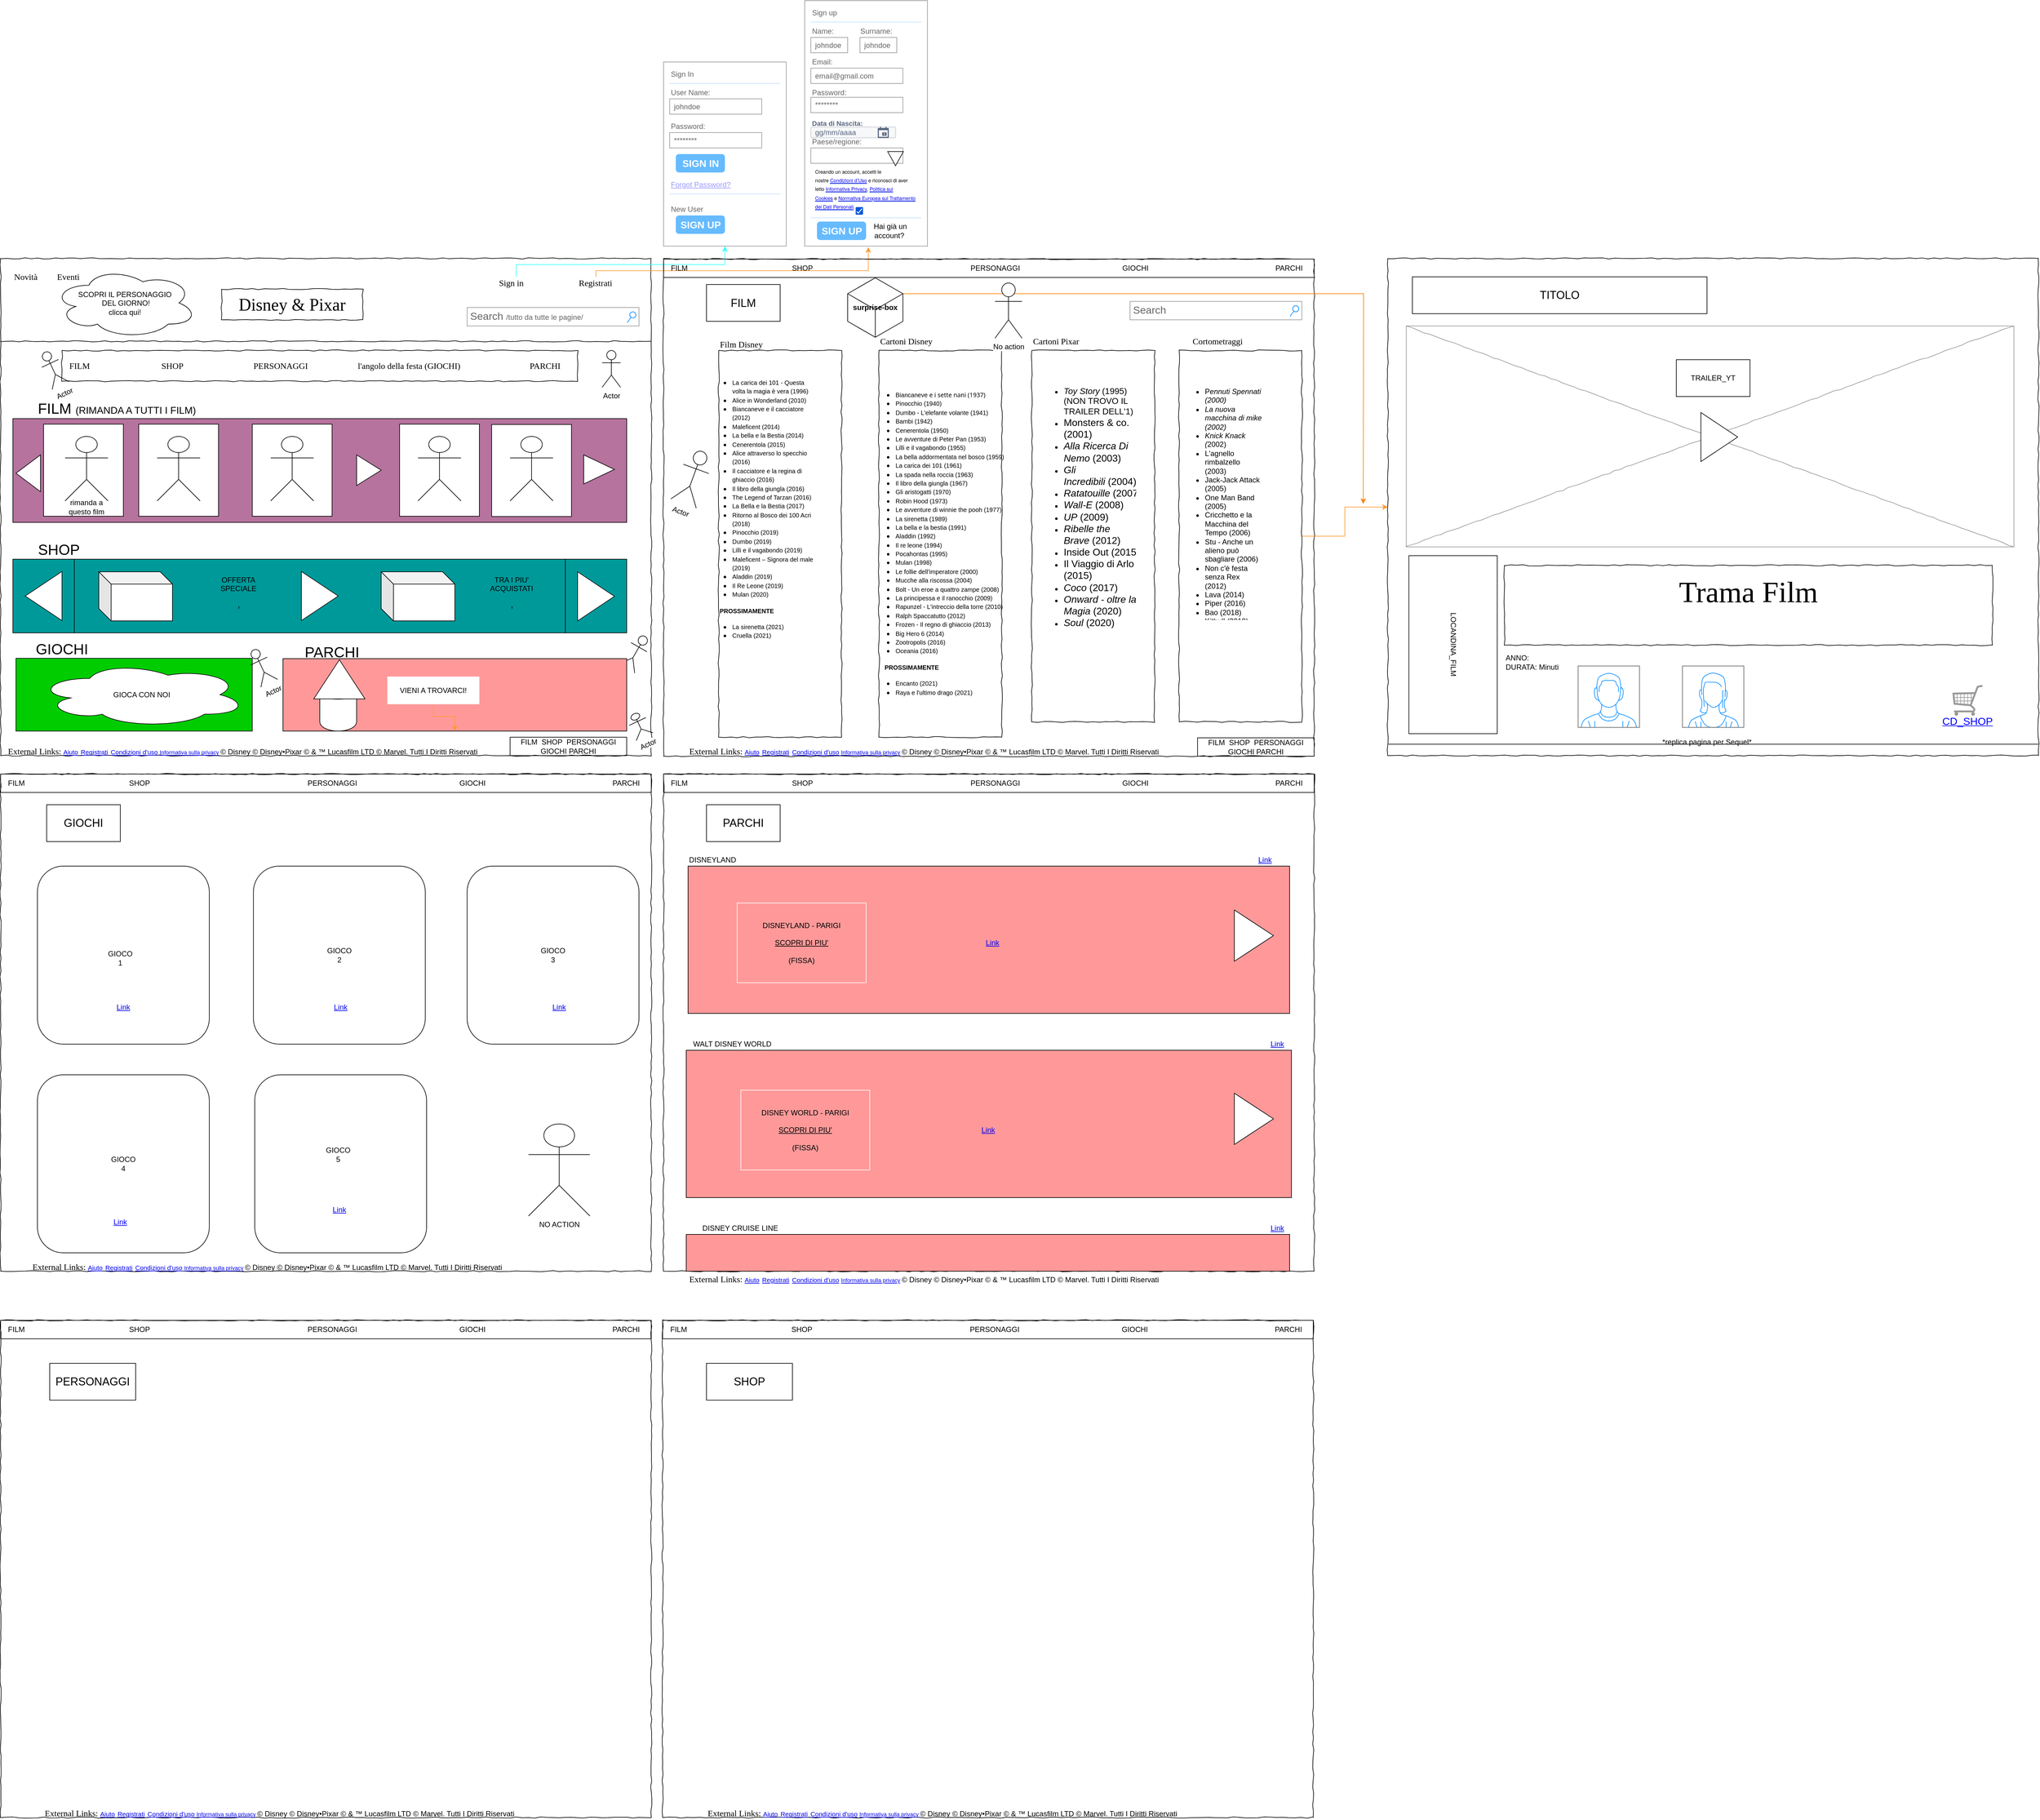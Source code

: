 <mxfile version="13.0.1" type="device"><diagram name="Page-1" id="03018318-947c-dd8e-b7a3-06fadd420f32"><mxGraphModel dx="1108" dy="1310" grid="1" gridSize="10" guides="1" tooltips="1" connect="1" arrows="1" fold="1" page="0" pageScale="1" pageWidth="1100" pageHeight="850" background="#ffffff" math="0" shadow="0"><root><mxCell id="0"/><mxCell id="1" parent="0"/><mxCell id="emn1Fltflz0sM9h471HV-152" value="" style="rounded=0;whiteSpace=wrap;html=1;fillColor=#FF9999;" parent="1" vertex="1"><mxGeometry x="1137" y="1300" width="986" height="240" as="geometry"/></mxCell><mxCell id="emn1Fltflz0sM9h471HV-138" value="" style="whiteSpace=wrap;html=1;rounded=0;shadow=0;labelBackgroundColor=none;strokeColor=#000000;strokeWidth=1;fillColor=none;fontFamily=Verdana;fontSize=12;fontColor=#000000;align=center;comic=1;" parent="1" vertex="1"><mxGeometry x="1100" y="850" width="1060" height="810" as="geometry"/></mxCell><mxCell id="emn1Fltflz0sM9h471HV-147" value="" style="rounded=0;whiteSpace=wrap;html=1;fillColor=#FF9999;" parent="1" vertex="1"><mxGeometry x="1140" y="1000" width="980" height="240" as="geometry"/></mxCell><mxCell id="677b7b8949515195-1" value="" style="whiteSpace=wrap;html=1;rounded=0;shadow=0;labelBackgroundColor=none;strokeColor=#000000;strokeWidth=1;fillColor=none;fontFamily=Verdana;fontSize=12;fontColor=#000000;align=center;comic=1;" parent="1" vertex="1"><mxGeometry x="20" y="10" width="1060" height="810" as="geometry"/></mxCell><mxCell id="emn1Fltflz0sM9h471HV-98" value="" style="rounded=0;whiteSpace=wrap;html=1;fillColor=#00CC00;" parent="1" vertex="1"><mxGeometry x="45" y="661.5" width="385" height="118.5" as="geometry"/></mxCell><mxCell id="emn1Fltflz0sM9h471HV-74" value="" style="rounded=0;whiteSpace=wrap;html=1;fillColor=#B5739D;" parent="1" vertex="1"><mxGeometry x="40" y="271" width="1000" height="169" as="geometry"/></mxCell><mxCell id="emn1Fltflz0sM9h471HV-77" value="" style="rounded=0;whiteSpace=wrap;html=1;fillColor=#FFFFFF;" parent="1" vertex="1"><mxGeometry x="820" y="280.5" width="130" height="150" as="geometry"/></mxCell><mxCell id="emn1Fltflz0sM9h471HV-73" value="" style="rounded=0;whiteSpace=wrap;html=1;" parent="1" vertex="1"><mxGeometry x="670" y="280" width="130" height="150" as="geometry"/></mxCell><mxCell id="emn1Fltflz0sM9h471HV-72" value="" style="rounded=0;whiteSpace=wrap;html=1;" parent="1" vertex="1"><mxGeometry x="430" y="280" width="130" height="150" as="geometry"/></mxCell><mxCell id="emn1Fltflz0sM9h471HV-71" value="" style="rounded=0;whiteSpace=wrap;html=1;" parent="1" vertex="1"><mxGeometry x="245" y="280" width="130" height="150" as="geometry"/></mxCell><mxCell id="_fH34ajNTzRaU5qSkQtP-9" value="" style="whiteSpace=wrap;html=1;rounded=0;shadow=0;labelBackgroundColor=none;strokeColor=#000000;strokeWidth=1;fillColor=none;fontFamily=Verdana;fontSize=12;fontColor=#000000;align=center;comic=1;" parent="1" vertex="1"><mxGeometry x="1100" y="11" width="1060" height="810" as="geometry"/></mxCell><mxCell id="_fH34ajNTzRaU5qSkQtP-26" value="" style="whiteSpace=wrap;html=1;rounded=0;shadow=0;labelBackgroundColor=none;strokeWidth=1;fillColor=none;fontFamily=Verdana;fontSize=12;align=center;comic=1;" parent="1" vertex="1"><mxGeometry x="1700" y="160" width="200" height="605" as="geometry"/></mxCell><mxCell id="_fH34ajNTzRaU5qSkQtP-40" style="edgeStyle=orthogonalEdgeStyle;rounded=0;orthogonalLoop=1;jettySize=auto;html=1;exitX=1;exitY=0.5;exitDx=0;exitDy=0;entryX=0;entryY=0.5;entryDx=0;entryDy=0;strokeColor=#FF9933;" parent="1" source="_fH34ajNTzRaU5qSkQtP-19" target="_fH34ajNTzRaU5qSkQtP-8" edge="1"><mxGeometry relative="1" as="geometry"/></mxCell><mxCell id="_fH34ajNTzRaU5qSkQtP-19" value="" style="whiteSpace=wrap;html=1;rounded=0;shadow=0;labelBackgroundColor=none;strokeWidth=1;fillColor=none;fontFamily=Verdana;fontSize=12;align=center;comic=1;" parent="1" vertex="1"><mxGeometry x="1940" y="160" width="200" height="605" as="geometry"/></mxCell><mxCell id="_fH34ajNTzRaU5qSkQtP-18" value="" style="whiteSpace=wrap;html=1;rounded=0;shadow=0;labelBackgroundColor=none;strokeWidth=1;fillColor=none;fontFamily=Verdana;fontSize=12;align=center;comic=1;" parent="1" vertex="1"><mxGeometry x="1451" y="160" width="200" height="630" as="geometry"/></mxCell><mxCell id="_fH34ajNTzRaU5qSkQtP-15" value="" style="whiteSpace=wrap;html=1;rounded=0;shadow=0;labelBackgroundColor=none;strokeWidth=1;fillColor=none;fontFamily=Verdana;fontSize=12;align=center;comic=1;" parent="1" vertex="1"><mxGeometry x="1190" y="160" width="200" height="630" as="geometry"/></mxCell><mxCell id="_fH34ajNTzRaU5qSkQtP-8" value="" style="whiteSpace=wrap;html=1;rounded=0;shadow=0;labelBackgroundColor=none;strokeColor=#000000;strokeWidth=1;fillColor=none;fontFamily=Verdana;fontSize=12;fontColor=#000000;align=center;comic=1;" parent="1" vertex="1"><mxGeometry x="2280" y="10" width="1060" height="810" as="geometry"/></mxCell><mxCell id="677b7b8949515195-2" value="Disney &amp;amp; Pixar" style="whiteSpace=wrap;html=1;rounded=0;shadow=0;labelBackgroundColor=none;strokeWidth=1;fontFamily=Verdana;fontSize=28;align=center;comic=1;" parent="1" vertex="1"><mxGeometry x="380" y="60" width="230" height="50" as="geometry"/></mxCell><mxCell id="677b7b8949515195-3" value="Search &lt;font style=&quot;font-size: 12px&quot;&gt;/tutto da tutte le pagine/&lt;/font&gt;" style="strokeWidth=1;shadow=0;dashed=0;align=center;html=1;shape=mxgraph.mockup.forms.searchBox;strokeColor=#999999;mainText=;strokeColor2=#008cff;fontColor=#666666;fontSize=17;align=left;spacingLeft=3;rounded=0;labelBackgroundColor=none;comic=1;" parent="1" vertex="1"><mxGeometry x="780" y="90" width="280" height="30" as="geometry"/></mxCell><mxCell id="677b7b8949515195-4" value="Novità" style="text;html=1;points=[];align=left;verticalAlign=top;spacingTop=-4;fontSize=14;fontFamily=Verdana" parent="1" vertex="1"><mxGeometry x="40" y="30" width="60" height="20" as="geometry"/></mxCell><mxCell id="677b7b8949515195-5" value="Eventi" style="text;html=1;points=[];align=left;verticalAlign=top;spacingTop=-4;fontSize=14;fontFamily=Verdana" parent="1" vertex="1"><mxGeometry x="110" y="30" width="60" height="20" as="geometry"/></mxCell><mxCell id="emn1Fltflz0sM9h471HV-54" style="edgeStyle=orthogonalEdgeStyle;rounded=0;orthogonalLoop=1;jettySize=auto;html=1;strokeColor=#33FFFF;" parent="1" source="677b7b8949515195-6" target="_fH34ajNTzRaU5qSkQtP-59" edge="1"><mxGeometry relative="1" as="geometry"><Array as="points"><mxPoint x="860" y="20"/><mxPoint x="1200" y="20"/></Array></mxGeometry></mxCell><mxCell id="677b7b8949515195-6" value="Sign in" style="text;html=1;points=[];align=left;verticalAlign=top;spacingTop=-4;fontSize=14;fontFamily=Verdana" parent="1" vertex="1"><mxGeometry x="830" y="40" width="60" height="20" as="geometry"/></mxCell><mxCell id="emn1Fltflz0sM9h471HV-53" style="edgeStyle=orthogonalEdgeStyle;rounded=0;orthogonalLoop=1;jettySize=auto;html=1;entryX=0.518;entryY=1.004;entryDx=0;entryDy=0;entryPerimeter=0;strokeColor=#FF9933;" parent="1" source="677b7b8949515195-7" target="emn1Fltflz0sM9h471HV-2" edge="1"><mxGeometry relative="1" as="geometry"><Array as="points"><mxPoint x="990" y="30"/><mxPoint x="1434" y="30"/></Array></mxGeometry></mxCell><mxCell id="677b7b8949515195-7" value="Registrati" style="text;html=1;points=[];align=left;verticalAlign=top;spacingTop=-4;fontSize=14;fontFamily=Verdana" parent="1" vertex="1"><mxGeometry x="960" y="40" width="60" height="20" as="geometry"/></mxCell><mxCell id="677b7b8949515195-9" value="" style="line;strokeWidth=1;html=1;rounded=0;shadow=0;labelBackgroundColor=none;fillColor=none;fontFamily=Verdana;fontSize=14;fontColor=#000000;align=center;comic=1;" parent="1" vertex="1"><mxGeometry x="20" y="140" width="1060" height="10" as="geometry"/></mxCell><mxCell id="677b7b8949515195-10" value="" style="whiteSpace=wrap;html=1;rounded=0;shadow=0;labelBackgroundColor=none;strokeWidth=1;fillColor=none;fontFamily=Verdana;fontSize=12;align=center;comic=1;" parent="1" vertex="1"><mxGeometry x="120" y="160" width="840" height="50" as="geometry"/></mxCell><mxCell id="677b7b8949515195-11" value="FILM" style="text;html=1;points=[];align=left;verticalAlign=top;spacingTop=-4;fontSize=14;fontFamily=Verdana" parent="1" vertex="1"><mxGeometry x="130" y="175" width="60" height="20" as="geometry"/></mxCell><mxCell id="677b7b8949515195-12" value="SHOP" style="text;html=1;points=[];align=left;verticalAlign=top;spacingTop=-4;fontSize=14;fontFamily=Verdana" parent="1" vertex="1"><mxGeometry x="280" y="175" width="60" height="20" as="geometry"/></mxCell><mxCell id="677b7b8949515195-13" value="PARCHI" style="text;html=1;points=[];align=left;verticalAlign=top;spacingTop=-4;fontSize=14;fontFamily=Verdana" parent="1" vertex="1"><mxGeometry x="880" y="175" width="60" height="20" as="geometry"/></mxCell><mxCell id="677b7b8949515195-14" value="l'angolo della festa (GIOCHI)" style="text;html=1;points=[];align=left;verticalAlign=top;spacingTop=-4;fontSize=14;fontFamily=Verdana" parent="1" vertex="1"><mxGeometry x="600" y="175" width="60" height="20" as="geometry"/></mxCell><mxCell id="677b7b8949515195-27" value="Film Disney" style="text;html=1;points=[];align=left;verticalAlign=top;spacingTop=-4;fontSize=14;fontFamily=Verdana" parent="1" vertex="1"><mxGeometry x="1190" y="140" width="170" height="20" as="geometry"/></mxCell><mxCell id="677b7b8949515195-42" value="External Links:&amp;nbsp;&lt;li style=&quot;font-family: &amp;#34;matterhorn&amp;#34; , &amp;#34;helvetica&amp;#34; , sans-serif ; margin: 0px ; padding: 0px ; font-size: 0.75em ; display: inline-block&quot;&gt;&lt;a target=&quot;&quot; href=&quot;https://support.disney.com/hc/it&quot; style=&quot;transition: 125ms ease 0s&quot;&gt;Aiuto&lt;/a&gt;&lt;/li&gt;&lt;span style=&quot;font-family: &amp;#34;matterhorn&amp;#34; , &amp;#34;helvetica&amp;#34; , sans-serif ; font-size: 16px&quot;&gt;&amp;nbsp;&lt;/span&gt;&lt;li style=&quot;font-family: &amp;#34;matterhorn&amp;#34; , &amp;#34;helvetica&amp;#34; , sans-serif ; margin: 0px ; padding: 0px ; font-size: 0.75em ; display: inline-block&quot;&gt;&lt;a target=&quot;&quot; href=&quot;https://disney.it/registrati&quot; style=&quot;transition: 125ms ease 0s&quot;&gt;Registrati&lt;/a&gt;&lt;/li&gt;&lt;span style=&quot;font-family: &amp;#34;matterhorn&amp;#34; , &amp;#34;helvetica&amp;#34; , sans-serif ; font-size: 16px&quot;&gt;&amp;nbsp;&lt;/span&gt;&lt;li style=&quot;font-family: &amp;#34;matterhorn&amp;#34; , &amp;#34;helvetica&amp;#34; , sans-serif ; margin: 0px ; padding: 0px ; display: inline-block&quot;&gt;&lt;a target=&quot;&quot; href=&quot;https://disneytermsofuse.com/italian-italy/&quot; style=&quot;font-size: 0.75em ; transition: all 125ms ease 0s&quot;&gt;Condizioni d'uso&lt;/a&gt;&lt;span style=&quot;font-size: 0.75em&quot;&gt;&amp;nbsp;&lt;/span&gt;&lt;font style=&quot;transition: all 125ms ease 0s ; font-size: 9px&quot;&gt;&lt;a target=&quot;&quot; href=&quot;https://privacy.thewaltdisneycompany.com/it/informativa-sulla-privacy/&quot; style=&quot;transition: all 125ms ease 0s&quot;&gt;Informativa sulla privacy&lt;/a&gt;&amp;nbsp;&lt;/font&gt;&lt;span style=&quot;font-family: &amp;#34;inspiretwdc&amp;#34; , &amp;#34;avenirnext&amp;#34; , &amp;#34;matterhorn&amp;#34; , &amp;#34;inspiretwdc&amp;#34; , &amp;#34;helvetica&amp;#34; , sans-serif ; font-size: 12px&quot;&gt;© Disney © Disney•Pixar © &amp;amp; ™ Lucasfilm LTD © Marvel. Tutti I Diritti Riservati&lt;/span&gt;&lt;br&gt;&lt;/li&gt;" style="text;html=1;points=[];align=left;verticalAlign=top;spacingTop=-4;fontSize=14;fontFamily=Verdana" parent="1" vertex="1"><mxGeometry x="30" y="800" width="890" height="20" as="geometry"/></mxCell><mxCell id="_fH34ajNTzRaU5qSkQtP-2" value="Actor" style="shape=umlActor;verticalLabelPosition=bottom;labelBackgroundColor=#ffffff;verticalAlign=top;html=1;outlineConnect=0;rotation=-25;" parent="1" vertex="1"><mxGeometry x="90" y="160" width="30" height="60" as="geometry"/></mxCell><mxCell id="_fH34ajNTzRaU5qSkQtP-3" value="Actor" style="shape=umlActor;verticalLabelPosition=bottom;labelBackgroundColor=#ffffff;verticalAlign=top;html=1;outlineConnect=0;" parent="1" vertex="1"><mxGeometry x="1000" y="160" width="30" height="60" as="geometry"/></mxCell><mxCell id="_fH34ajNTzRaU5qSkQtP-5" value="SCOPRI IL PERSONAGGIO&lt;br&gt;&amp;nbsp;DEL GIORNO!&lt;br&gt;clicca qui!" style="ellipse;shape=cloud;whiteSpace=wrap;html=1;" parent="1" vertex="1"><mxGeometry x="105" y="25" width="235" height="115" as="geometry"/></mxCell><mxCell id="_fH34ajNTzRaU5qSkQtP-7" value="" style="verticalLabelPosition=bottom;shadow=0;dashed=0;align=center;html=1;verticalAlign=top;strokeWidth=1;shape=mxgraph.mockup.graphics.simpleIcon;strokeColor=#999999;rounded=0;labelBackgroundColor=none;fontFamily=Verdana;fontSize=14;fontColor=#000000;comic=1;" parent="1" vertex="1"><mxGeometry x="2310" y="120" width="990" height="360" as="geometry"/></mxCell><mxCell id="_fH34ajNTzRaU5qSkQtP-10" value="&lt;font style=&quot;font-size: 18px&quot;&gt;FILM&lt;/font&gt;" style="rounded=0;whiteSpace=wrap;html=1;" parent="1" vertex="1"><mxGeometry x="1170" y="52.5" width="120" height="60" as="geometry"/></mxCell><mxCell id="_fH34ajNTzRaU5qSkQtP-16" value="Search" style="strokeWidth=1;shadow=0;dashed=0;align=center;html=1;shape=mxgraph.mockup.forms.searchBox;strokeColor=#999999;mainText=;strokeColor2=#008cff;fontColor=#666666;fontSize=17;align=left;spacingLeft=3;rounded=0;labelBackgroundColor=none;comic=1;" parent="1" vertex="1"><mxGeometry x="1860" y="80" width="280" height="30" as="geometry"/></mxCell><mxCell id="_fH34ajNTzRaU5qSkQtP-20" value="Cartoni Pixar" style="text;html=1;points=[];align=left;verticalAlign=top;spacingTop=-4;fontSize=14;fontFamily=Verdana" parent="1" vertex="1"><mxGeometry x="1700" y="135" width="170" height="20" as="geometry"/></mxCell><mxCell id="_fH34ajNTzRaU5qSkQtP-21" value="Cartoni Disney" style="text;html=1;points=[];align=left;verticalAlign=top;spacingTop=-4;fontSize=14;fontFamily=Verdana" parent="1" vertex="1"><mxGeometry x="1451" y="135" width="170" height="20" as="geometry"/></mxCell><mxCell id="_fH34ajNTzRaU5qSkQtP-22" value="Cortometraggi" style="text;html=1;points=[];align=left;verticalAlign=top;spacingTop=-4;fontSize=14;fontFamily=Verdana" parent="1" vertex="1"><mxGeometry x="1960" y="135" width="170" height="20" as="geometry"/></mxCell><mxCell id="_fH34ajNTzRaU5qSkQtP-24" value="&lt;ul&gt;&lt;li&gt;&lt;div style=&quot;box-sizing: border-box&quot;&gt;&lt;div&gt;&lt;font style=&quot;font-size: 10px&quot;&gt;La carica dei 101 - Questa volta la magia è vera (1996)&lt;/font&gt;&lt;/div&gt;&lt;/div&gt;&lt;/li&gt;&lt;li&gt;&lt;div&gt;&lt;font style=&quot;font-size: 10px&quot;&gt;Alice in Wonderland (2010)&lt;/font&gt;&lt;/div&gt;&lt;/li&gt;&lt;li&gt;&lt;div&gt;&lt;font style=&quot;font-size: 10px&quot;&gt;Biancaneve e il cacciatore (2012)&lt;/font&gt;&lt;/div&gt;&lt;div style=&quot;box-sizing: border-box&quot;&gt;&lt;div&gt;&lt;/div&gt;&lt;/div&gt;&lt;/li&gt;&lt;li&gt;&lt;div&gt;&lt;font style=&quot;font-size: 10px&quot;&gt;Maleficent (2014)&lt;br&gt;&lt;/font&gt;&lt;/div&gt;&lt;/li&gt;&lt;li&gt;&lt;div&gt;&lt;font style=&quot;font-size: 10px&quot;&gt;La bella e la Bestia (2014)&lt;/font&gt;&lt;/div&gt;&lt;/li&gt;&lt;li&gt;&lt;div&gt;&lt;font style=&quot;font-size: 10px&quot;&gt;Cenerentola (2015)&lt;/font&gt;&lt;/div&gt;&lt;/li&gt;&lt;li&gt;&lt;div&gt;&lt;span&gt;&lt;font style=&quot;font-size: 10px&quot;&gt;Alice attraverso lo specchio (2016)&lt;/font&gt;&lt;/span&gt;&lt;/div&gt;&lt;/li&gt;&lt;li&gt;&lt;div&gt;&lt;font style=&quot;font-size: 10px&quot;&gt;Il cacciatore e la regina di ghiaccio (2016)&lt;/font&gt;&lt;/div&gt;&lt;div style=&quot;box-sizing: border-box&quot;&gt;&lt;div&gt;&lt;/div&gt;&lt;/div&gt;&lt;/li&gt;&lt;li&gt;&lt;div&gt;&lt;font style=&quot;font-size: 10px&quot;&gt;Il libro della giungla (2016)&lt;/font&gt;&lt;/div&gt;&lt;/li&gt;&lt;li&gt;&lt;div&gt;&lt;font style=&quot;font-size: 10px&quot;&gt;The Legend of Tarzan (2016)&lt;/font&gt;&lt;/div&gt;&lt;/li&gt;&lt;li&gt;&lt;div&gt;&lt;font style=&quot;font-size: 10px&quot;&gt;La Bella e la Bestia (2017)&lt;/font&gt;&lt;/div&gt;&lt;/li&gt;&lt;li&gt;&lt;div&gt;&lt;font style=&quot;font-size: 10px&quot;&gt;Ritorno al Bosco dei 100 Acri (2018)&lt;/font&gt;&lt;/div&gt;&lt;/li&gt;&lt;li&gt;&lt;div&gt;&lt;span&gt;&lt;font style=&quot;font-size: 10px&quot;&gt;Pinocchio (2019)&lt;/font&gt;&lt;/span&gt;&lt;/div&gt;&lt;/li&gt;&lt;li&gt;&lt;div&gt;&lt;font style=&quot;font-size: 10px&quot;&gt;Dumbo (2019)&lt;/font&gt;&lt;/div&gt;&lt;/li&gt;&lt;li&gt;&lt;div&gt;&lt;font style=&quot;font-size: 10px&quot;&gt;Lilli e il vagabondo (2019)&lt;/font&gt;&lt;/div&gt;&lt;/li&gt;&lt;li&gt;&lt;div style=&quot;box-sizing: border-box&quot;&gt;&lt;div&gt;&lt;div&gt;&lt;font style=&quot;font-size: 10px&quot;&gt;Maleficent – Signora del male (2019)&lt;/font&gt;&lt;/div&gt;&lt;/div&gt;&lt;/div&gt;&lt;/li&gt;&lt;li&gt;&lt;div&gt;&lt;font style=&quot;font-size: 10px&quot;&gt;Aladdin (2019)&lt;/font&gt;&lt;/div&gt;&lt;/li&gt;&lt;li&gt;&lt;div&gt;&lt;font style=&quot;font-size: 10px&quot;&gt;Il Re Leone (2019)&lt;/font&gt;&lt;/div&gt;&lt;/li&gt;&lt;li&gt;&lt;div&gt;&lt;font style=&quot;font-size: 10px&quot;&gt;Mulan (2020)&lt;/font&gt;&lt;/div&gt;&lt;/li&gt;&lt;/ul&gt;&lt;div&gt;&lt;font style=&quot;font-size: 10px&quot;&gt;&amp;nbsp; &amp;nbsp; &amp;nbsp; &lt;b&gt;&amp;nbsp;PROSSIMAMENTE&lt;/b&gt;&lt;/font&gt;&lt;/div&gt;&lt;ul&gt;&lt;li&gt;&lt;div&gt;&lt;font style=&quot;font-size: 10px&quot;&gt;La sirenetta (2021)&lt;/font&gt;&lt;/div&gt;&lt;/li&gt;&lt;li&gt;&lt;div style=&quot;box-sizing: border-box&quot;&gt;&lt;div&gt;&lt;div&gt;&lt;font style=&quot;font-size: 10px&quot;&gt;Cruella (2021)&lt;/font&gt;&lt;/div&gt;&lt;/div&gt;&lt;/div&gt;&lt;div&gt;&lt;br&gt;&lt;/div&gt;&lt;/li&gt;&lt;/ul&gt;" style="text;strokeColor=none;fillColor=none;html=1;whiteSpace=wrap;verticalAlign=middle;overflow=hidden;" parent="1" vertex="1"><mxGeometry x="1170" y="160" width="175" height="530" as="geometry"/></mxCell><mxCell id="_fH34ajNTzRaU5qSkQtP-25" value="&lt;ul&gt;&lt;li style=&quot;box-sizing: border-box&quot;&gt;&lt;font style=&quot;font-size: 14px&quot;&gt;&lt;i style=&quot;box-sizing: border-box&quot;&gt;Toy Story&amp;nbsp;&lt;/i&gt;(1995) (NON TROVO IL TRAILER DELL'1)&lt;/font&gt;&lt;/li&gt;&lt;li style=&quot;box-sizing: border-box&quot;&gt;&lt;font size=&quot;3&quot;&gt;Monsters &amp;amp; co. (2001)&lt;/font&gt;&lt;/li&gt;&lt;li style=&quot;box-sizing: border-box&quot;&gt;&lt;font size=&quot;3&quot;&gt;&lt;i style=&quot;box-sizing: border-box&quot;&gt;Alla Ricerca Di Nemo&lt;/i&gt;&amp;nbsp;(2003)&lt;/font&gt;&lt;/li&gt;&lt;li style=&quot;box-sizing: border-box&quot;&gt;&lt;font size=&quot;3&quot;&gt;&lt;i&gt;Gli Incredibili&amp;nbsp;&lt;/i&gt;(2004)&lt;/font&gt;&lt;/li&gt;&lt;li style=&quot;box-sizing: border-box&quot;&gt;&lt;font size=&quot;3&quot;&gt;&lt;i&gt;Ratatouille&amp;nbsp;&lt;/i&gt;(2007)&lt;/font&gt;&lt;/li&gt;&lt;li style=&quot;box-sizing: border-box&quot;&gt;&lt;font size=&quot;3&quot;&gt;&lt;i&gt;Wall-E&amp;nbsp;&lt;/i&gt;(2008)&lt;/font&gt;&lt;/li&gt;&lt;li style=&quot;box-sizing: border-box&quot;&gt;&lt;font size=&quot;3&quot;&gt;&lt;i&gt;UP&lt;/i&gt; (2009)&lt;/font&gt;&lt;/li&gt;&lt;li style=&quot;box-sizing: border-box&quot;&gt;&lt;font size=&quot;3&quot;&gt;&lt;i style=&quot;box-sizing: border-box&quot;&gt;Ribelle the Brave&amp;nbsp;&lt;/i&gt;(2012)&lt;/font&gt;&lt;/li&gt;&lt;li style=&quot;box-sizing: border-box&quot;&gt;&lt;font size=&quot;3&quot;&gt;Inside Out (2015)&lt;/font&gt;&lt;/li&gt;&lt;li style=&quot;box-sizing: border-box&quot;&gt;&lt;font size=&quot;3&quot;&gt;Il Viaggio di Arlo (2015)&lt;/font&gt;&lt;/li&gt;&lt;li style=&quot;box-sizing: border-box&quot;&gt;&lt;font size=&quot;3&quot;&gt;&lt;i&gt;Coco&amp;nbsp;&lt;/i&gt;(2017)&lt;/font&gt;&lt;/li&gt;&lt;li style=&quot;box-sizing: border-box&quot;&gt;&lt;font size=&quot;3&quot;&gt;&lt;i style=&quot;box-sizing: border-box&quot;&gt;Onward - oltre la Magia&amp;nbsp;&lt;/i&gt;(2020)&lt;/font&gt;&lt;/li&gt;&lt;li style=&quot;box-sizing: border-box&quot;&gt;&lt;font size=&quot;3&quot;&gt;&lt;i&gt;Soul&amp;nbsp;&lt;/i&gt;(2020)&lt;/font&gt;&lt;/li&gt;&lt;/ul&gt;" style="text;strokeColor=none;fillColor=none;html=1;whiteSpace=wrap;verticalAlign=middle;overflow=hidden;" parent="1" vertex="1"><mxGeometry x="1710" y="175" width="160" height="480" as="geometry"/></mxCell><mxCell id="_fH34ajNTzRaU5qSkQtP-27" value="&lt;ul&gt;&lt;li&gt;&lt;font style=&quot;font-size: 10px&quot;&gt;Biancaneve &lt;font face=&quot;Segoe UI, system-ui, Apple Color Emoji, Segoe UI Emoji, sans-serif&quot;&gt;e i sette nani (1937)&lt;/font&gt;&lt;/font&gt;&lt;/li&gt;&lt;li&gt;&lt;font style=&quot;font-size: 10px&quot;&gt;Pinocchio (1940)&lt;/font&gt;&lt;/li&gt;&lt;li&gt;&lt;font style=&quot;font-size: 10px&quot;&gt;Dumbo - L'elefante volante (1941)&lt;/font&gt;&lt;/li&gt;&lt;li&gt;&lt;font style=&quot;font-size: 10px&quot;&gt;Bambi (1942)&lt;/font&gt;&lt;/li&gt;&lt;li&gt;&lt;div style=&quot;display: inline&quot;&gt;&lt;font style=&quot;font-size: 10px&quot;&gt;Cenerentola (1950)&lt;/font&gt;&lt;/div&gt;&lt;/li&gt;&lt;li&gt;&lt;font style=&quot;font-size: 10px&quot;&gt;&lt;span&gt;Le avventure di Peter Pan (1953)&lt;/span&gt;&lt;/font&gt;&lt;/li&gt;&lt;li&gt;&lt;font style=&quot;font-size: 10px&quot;&gt;&lt;span&gt;Lilli e il vagabondo (1955)&lt;/span&gt;&lt;/font&gt;&lt;/li&gt;&lt;li&gt;&lt;font style=&quot;font-size: 10px&quot;&gt;&lt;span&gt;La bella addormentata nel bosco (1959)&lt;/span&gt;&lt;/font&gt;&lt;/li&gt;&lt;li&gt;&lt;font style=&quot;font-size: 10px&quot;&gt;&lt;span&gt;La carica dei 101 (1961)&lt;/span&gt;&lt;/font&gt;&lt;/li&gt;&lt;li&gt;&lt;font style=&quot;font-size: 10px&quot;&gt;&lt;span&gt;La spada nella roccia (1963)&lt;/span&gt;&lt;/font&gt;&lt;/li&gt;&lt;li&gt;&lt;font style=&quot;font-size: 10px&quot;&gt;&lt;span&gt;Il libro della giungla (1967)&lt;/span&gt;&lt;/font&gt;&lt;/li&gt;&lt;li&gt;&lt;font style=&quot;font-size: 10px&quot;&gt;&lt;span&gt;Gli aristogatti (1970)&lt;/span&gt;&lt;/font&gt;&lt;/li&gt;&lt;li&gt;&lt;font style=&quot;font-size: 10px&quot;&gt;&lt;span&gt;Robin Hood (1973)&lt;/span&gt;&lt;/font&gt;&lt;/li&gt;&lt;li&gt;&lt;font style=&quot;font-size: 10px&quot;&gt;&lt;span&gt;Le avventure di winnie the pooh (1977)&lt;/span&gt;&lt;/font&gt;&lt;/li&gt;&lt;li&gt;&lt;font style=&quot;font-size: 10px&quot;&gt;&lt;span&gt;La sirenetta (1989)&lt;/span&gt;&lt;/font&gt;&lt;/li&gt;&lt;li&gt;&lt;font style=&quot;font-size: 10px&quot;&gt;&lt;span&gt;La bella e la bestia (1991)&lt;/span&gt;&lt;/font&gt;&lt;/li&gt;&lt;li&gt;&lt;font style=&quot;font-size: 10px&quot;&gt;&lt;span&gt;Aladdin (1992)&lt;/span&gt;&lt;/font&gt;&lt;/li&gt;&lt;li&gt;&lt;font style=&quot;font-size: 10px&quot;&gt;&lt;span&gt;Il re leone (1994)&lt;/span&gt;&lt;/font&gt;&lt;/li&gt;&lt;li&gt;&lt;font style=&quot;font-size: 10px&quot;&gt;&lt;span&gt;Pocahontas (1995)&lt;/span&gt;&lt;/font&gt;&lt;/li&gt;&lt;li&gt;&lt;font style=&quot;font-size: 10px&quot;&gt;&lt;span&gt;Mulan (1998)&lt;/span&gt;&lt;/font&gt;&lt;/li&gt;&lt;li&gt;&lt;font style=&quot;font-size: 10px&quot;&gt;&lt;span&gt;Le follie dell'imperatore (2000)&lt;/span&gt;&lt;/font&gt;&lt;/li&gt;&lt;li&gt;&lt;font style=&quot;font-size: 10px&quot;&gt;&lt;span&gt;Mucche alla riscossa (2004)&lt;/span&gt;&lt;/font&gt;&lt;/li&gt;&lt;li&gt;&lt;span style=&quot;font-size: 10px&quot;&gt;Bolt - Un eroe a quattro zampe (2008)&lt;/span&gt;&lt;br&gt;&lt;/li&gt;&lt;li&gt;&lt;font style=&quot;font-size: 10px&quot;&gt;&lt;span&gt;La principessa e il ranocchio (2009)&lt;/span&gt;&lt;/font&gt;&lt;/li&gt;&lt;li&gt;&lt;font style=&quot;font-size: 10px&quot;&gt;&lt;span&gt;Rapunzel - L'intreccio della torre (2010)&lt;/span&gt;&lt;/font&gt;&lt;/li&gt;&lt;li&gt;&lt;font style=&quot;font-size: 10px&quot;&gt;&lt;span&gt;Ralph Spaccatutto (2012)&lt;/span&gt;&lt;/font&gt;&lt;/li&gt;&lt;li&gt;&lt;font style=&quot;font-size: 10px&quot;&gt;&lt;span&gt;Frozen - Il regno di ghiaccio (2013)&lt;/span&gt;&lt;/font&gt;&lt;/li&gt;&lt;li&gt;&lt;font style=&quot;font-size: 10px&quot;&gt;&lt;span&gt;Big Hero 6 (2014)&lt;/span&gt;&lt;/font&gt;&lt;/li&gt;&lt;li&gt;&lt;font style=&quot;font-size: 10px&quot;&gt;&lt;span&gt;Zootropolis (2016)&lt;/span&gt;&lt;/font&gt;&lt;/li&gt;&lt;li&gt;&lt;font style=&quot;font-size: 10px&quot;&gt;&lt;span&gt;Oceania (2016)&lt;/span&gt;&lt;/font&gt;&lt;/li&gt;&lt;/ul&gt;&lt;font style=&quot;font-size: 10px&quot;&gt;&lt;b style=&quot;text-align: center&quot;&gt;&amp;nbsp; &amp;nbsp; &amp;nbsp; &amp;nbsp; PROSSIMAMENTE&lt;/b&gt;&lt;span style=&quot;text-align: center&quot;&gt;&amp;nbsp;&lt;br&gt;&lt;/span&gt;&lt;/font&gt;&lt;ul&gt;&lt;li&gt;&lt;span&gt;&lt;font style=&quot;font-size: 10px&quot;&gt;Encanto (2021)&lt;/font&gt;&lt;/span&gt;&lt;/li&gt;&lt;li&gt;&lt;font style=&quot;font-size: 10px&quot;&gt;Raya e l'ultimo drago (2021)&lt;/font&gt;&lt;/li&gt;&lt;/ul&gt;&lt;div style=&quot;font-size: 14px&quot;&gt;&lt;/div&gt;" style="text;strokeColor=none;fillColor=none;html=1;whiteSpace=wrap;verticalAlign=middle;overflow=hidden;" parent="1" vertex="1"><mxGeometry x="1436" y="160" width="230" height="627.5" as="geometry"/></mxCell><mxCell id="_fH34ajNTzRaU5qSkQtP-28" value="&lt;ul&gt;&lt;li&gt;&lt;span&gt;P&lt;/span&gt;&lt;i&gt;ennuti Spennati (2000)&lt;/i&gt;&lt;/li&gt;&lt;li&gt;&lt;i&gt;La nuova macchina di mike (2002)&lt;/i&gt;&lt;/li&gt;&lt;li&gt;&lt;i&gt;Knick Knack (&lt;/i&gt;&lt;span&gt;2002)&lt;/span&gt;&lt;/li&gt;&lt;li&gt;&lt;span&gt;L'agnello rimbalzello (2003)&amp;nbsp;&lt;/span&gt;&lt;/li&gt;&lt;li&gt;&lt;span&gt;Jack-Jack Attack (2005)&lt;/span&gt;&lt;/li&gt;&lt;li&gt;&lt;span&gt;One Man Band (2005)&amp;nbsp;&lt;/span&gt;&lt;/li&gt;&lt;li&gt;&lt;span&gt;Cricchetto e la Macchina del Tempo (2006)&amp;nbsp;&lt;/span&gt;&lt;/li&gt;&lt;li&gt;&lt;span&gt;Stu - Anche un alieno può sbagliare (2006)&lt;/span&gt;&lt;/li&gt;&lt;li&gt;&lt;span&gt;Non c'è festa senza Rex (2012)&amp;nbsp; &amp;nbsp;&lt;/span&gt;&lt;/li&gt;&lt;li&gt;&lt;span&gt;Lava (2014)&amp;nbsp;&lt;/span&gt;&lt;/li&gt;&lt;li&gt;&lt;span&gt;Piper (2016)&amp;nbsp;&amp;nbsp;&lt;/span&gt;&lt;/li&gt;&lt;li&gt;&lt;span&gt;Bao (2018)&amp;nbsp; &amp;nbsp;&lt;/span&gt;&lt;/li&gt;&lt;li&gt;&lt;span&gt;Kitbull (2019)&lt;/span&gt;&lt;/li&gt;&lt;/ul&gt;&lt;ul&gt;&lt;li&gt;&lt;i&gt;&lt;/i&gt;&lt;/li&gt;&lt;/ul&gt;" style="text;strokeColor=none;fillColor=none;html=1;whiteSpace=wrap;verticalAlign=middle;overflow=hidden;" parent="1" vertex="1"><mxGeometry x="1940" y="205.5" width="140" height="395" as="geometry"/></mxCell><mxCell id="_fH34ajNTzRaU5qSkQtP-80" style="edgeStyle=orthogonalEdgeStyle;rounded=0;orthogonalLoop=1;jettySize=auto;html=1;exitX=0;exitY=0;exitDx=90;exitDy=27.5;exitPerimeter=0;fillColor=#FFFF66;strokeColor=#FF8000;" parent="1" source="_fH34ajNTzRaU5qSkQtP-31" edge="1"><mxGeometry relative="1" as="geometry"><mxPoint x="2240" y="410" as="targetPoint"/></mxGeometry></mxCell><mxCell id="_fH34ajNTzRaU5qSkQtP-31" value="&lt;b&gt;surprise-box&lt;/b&gt;" style="html=1;whiteSpace=wrap;aspect=fixed;shape=isoCube;backgroundOutline=1;" parent="1" vertex="1"><mxGeometry x="1400" y="40" width="90" height="100" as="geometry"/></mxCell><mxCell id="_fH34ajNTzRaU5qSkQtP-35" value="Actor" style="shape=umlActor;verticalLabelPosition=bottom;labelBackgroundColor=#ffffff;verticalAlign=top;html=1;outlineConnect=0;rotation=20;" parent="1" vertex="1"><mxGeometry x="1126" y="322" width="44" height="90" as="geometry"/></mxCell><mxCell id="_fH34ajNTzRaU5qSkQtP-37" value="No action" style="shape=umlActor;verticalLabelPosition=bottom;labelBackgroundColor=#ffffff;verticalAlign=top;html=1;outlineConnect=0;rotation=0;" parent="1" vertex="1"><mxGeometry x="1640" y="50" width="44" height="90" as="geometry"/></mxCell><mxCell id="_fH34ajNTzRaU5qSkQtP-41" value="&lt;font style=&quot;font-size: 18px&quot;&gt;TITOLO&lt;/font&gt;" style="rounded=0;whiteSpace=wrap;html=1;" parent="1" vertex="1"><mxGeometry x="2320" y="40" width="480" height="60" as="geometry"/></mxCell><mxCell id="_fH34ajNTzRaU5qSkQtP-42" value="&lt;div style=&quot;text-align: justify&quot;&gt;&lt;span style=&quot;font-size: 48px&quot;&gt;Trama Film&lt;/span&gt;&lt;br&gt;&lt;/div&gt;" style="whiteSpace=wrap;html=1;rounded=0;shadow=0;labelBackgroundColor=none;strokeWidth=1;fillColor=none;fontFamily=Verdana;fontSize=12;align=center;verticalAlign=top;spacing=10;comic=1;" parent="1" vertex="1"><mxGeometry x="2470" y="510" width="795" height="130" as="geometry"/></mxCell><mxCell id="_fH34ajNTzRaU5qSkQtP-48" value="TRAILER_YT" style="rounded=0;whiteSpace=wrap;html=1;" parent="1" vertex="1"><mxGeometry x="2750" y="175" width="120" height="60" as="geometry"/></mxCell><mxCell id="_fH34ajNTzRaU5qSkQtP-49" value="" style="triangle;whiteSpace=wrap;html=1;" parent="1" vertex="1"><mxGeometry x="2790" y="261" width="60" height="80" as="geometry"/></mxCell><mxCell id="_fH34ajNTzRaU5qSkQtP-50" value="LOCANDINA_FILM" style="shape=document;whiteSpace=wrap;html=1;boundedLbl=1;size=0;rotation=90;" parent="1" vertex="1"><mxGeometry x="2241.25" y="567.25" width="290" height="144" as="geometry"/></mxCell><mxCell id="_fH34ajNTzRaU5qSkQtP-54" value="ANNO:&lt;br&gt;DURATA: Minuti" style="text;html=1;strokeColor=none;fillColor=none;align=left;verticalAlign=middle;whiteSpace=wrap;rounded=0;" parent="1" vertex="1"><mxGeometry x="2470" y="653" width="120" height="29" as="geometry"/></mxCell><mxCell id="_fH34ajNTzRaU5qSkQtP-55" value="*replica pagina per Sequel*" style="text;html=1;strokeColor=none;fillColor=none;align=center;verticalAlign=middle;whiteSpace=wrap;rounded=0;" parent="1" vertex="1"><mxGeometry x="2720" y="787.5" width="160" height="20" as="geometry"/></mxCell><mxCell id="_fH34ajNTzRaU5qSkQtP-57" value="" style="endArrow=none;html=1;entryX=1;entryY=0.977;entryDx=0;entryDy=0;entryPerimeter=0;exitX=0.001;exitY=0.977;exitDx=0;exitDy=0;exitPerimeter=0;" parent="1" source="_fH34ajNTzRaU5qSkQtP-8" target="_fH34ajNTzRaU5qSkQtP-8" edge="1"><mxGeometry width="50" height="50" relative="1" as="geometry"><mxPoint x="2770" y="660" as="sourcePoint"/><mxPoint x="2820" y="610" as="targetPoint"/><Array as="points"/></mxGeometry></mxCell><mxCell id="_fH34ajNTzRaU5qSkQtP-58" value="" style="verticalLabelPosition=bottom;shadow=0;dashed=0;align=center;html=1;verticalAlign=top;strokeWidth=1;shape=mxgraph.mockup.containers.userMale;strokeColor=#666666;strokeColor2=#008cff;" parent="1" vertex="1"><mxGeometry x="2590" y="674" width="100" height="100" as="geometry"/></mxCell><mxCell id="_fH34ajNTzRaU5qSkQtP-59" value="" style="strokeWidth=1;shadow=0;dashed=0;align=center;html=1;shape=mxgraph.mockup.forms.rrect;rSize=0;strokeColor=#999999;fillColor=#ffffff;" parent="1" vertex="1"><mxGeometry x="1100" y="-310" width="200" height="300" as="geometry"/></mxCell><mxCell id="_fH34ajNTzRaU5qSkQtP-60" value="Sign In" style="strokeWidth=1;shadow=0;dashed=0;align=center;html=1;shape=mxgraph.mockup.forms.anchor;fontSize=12;fontColor=#666666;align=left;resizeWidth=1;spacingLeft=0;" parent="_fH34ajNTzRaU5qSkQtP-59" vertex="1"><mxGeometry width="100" height="20" relative="1" as="geometry"><mxPoint x="10" y="10" as="offset"/></mxGeometry></mxCell><mxCell id="_fH34ajNTzRaU5qSkQtP-61" value="" style="shape=line;strokeColor=#ddeeff;strokeWidth=2;html=1;resizeWidth=1;" parent="_fH34ajNTzRaU5qSkQtP-59" vertex="1"><mxGeometry width="180" height="10" relative="1" as="geometry"><mxPoint x="10" y="30" as="offset"/></mxGeometry></mxCell><mxCell id="_fH34ajNTzRaU5qSkQtP-62" value="User Name:" style="strokeWidth=1;shadow=0;dashed=0;align=center;html=1;shape=mxgraph.mockup.forms.anchor;fontSize=12;fontColor=#666666;align=left;resizeWidth=1;spacingLeft=0;" parent="_fH34ajNTzRaU5qSkQtP-59" vertex="1"><mxGeometry width="100" height="20" relative="1" as="geometry"><mxPoint x="10" y="40" as="offset"/></mxGeometry></mxCell><mxCell id="_fH34ajNTzRaU5qSkQtP-63" value="johndoe" style="strokeWidth=1;shadow=0;dashed=0;align=center;html=1;shape=mxgraph.mockup.forms.rrect;rSize=0;strokeColor=#999999;fontColor=#666666;align=left;spacingLeft=5;resizeWidth=1;" parent="_fH34ajNTzRaU5qSkQtP-59" vertex="1"><mxGeometry width="150" height="25" relative="1" as="geometry"><mxPoint x="10" y="60" as="offset"/></mxGeometry></mxCell><mxCell id="_fH34ajNTzRaU5qSkQtP-64" value="Password:" style="strokeWidth=1;shadow=0;dashed=0;align=center;html=1;shape=mxgraph.mockup.forms.anchor;fontSize=12;fontColor=#666666;align=left;resizeWidth=1;spacingLeft=0;" parent="_fH34ajNTzRaU5qSkQtP-59" vertex="1"><mxGeometry width="100" height="20" relative="1" as="geometry"><mxPoint x="10" y="95" as="offset"/></mxGeometry></mxCell><mxCell id="_fH34ajNTzRaU5qSkQtP-65" value="********" style="strokeWidth=1;shadow=0;dashed=0;align=center;html=1;shape=mxgraph.mockup.forms.rrect;rSize=0;strokeColor=#999999;fontColor=#666666;align=left;spacingLeft=5;resizeWidth=1;" parent="_fH34ajNTzRaU5qSkQtP-59" vertex="1"><mxGeometry width="150" height="25" relative="1" as="geometry"><mxPoint x="10" y="115" as="offset"/></mxGeometry></mxCell><mxCell id="_fH34ajNTzRaU5qSkQtP-66" value="SIGN IN" style="strokeWidth=1;shadow=0;dashed=0;align=center;html=1;shape=mxgraph.mockup.forms.rrect;rSize=5;strokeColor=none;fontColor=#ffffff;fillColor=#66bbff;fontSize=16;fontStyle=1;" parent="_fH34ajNTzRaU5qSkQtP-59" vertex="1"><mxGeometry y="1" width="80" height="30" relative="1" as="geometry"><mxPoint x="20" y="-150" as="offset"/></mxGeometry></mxCell><mxCell id="_fH34ajNTzRaU5qSkQtP-67" value="Forgot Password?" style="strokeWidth=1;shadow=0;dashed=0;align=center;html=1;shape=mxgraph.mockup.forms.anchor;fontSize=12;fontColor=#9999ff;align=left;spacingLeft=0;fontStyle=4;resizeWidth=1;" parent="_fH34ajNTzRaU5qSkQtP-59" vertex="1"><mxGeometry y="1" width="150" height="20" relative="1" as="geometry"><mxPoint x="10" y="-110" as="offset"/></mxGeometry></mxCell><mxCell id="_fH34ajNTzRaU5qSkQtP-68" value="" style="shape=line;strokeColor=#ddeeff;strokeWidth=2;html=1;resizeWidth=1;" parent="_fH34ajNTzRaU5qSkQtP-59" vertex="1"><mxGeometry y="1" width="180" height="10" relative="1" as="geometry"><mxPoint x="10" y="-90" as="offset"/></mxGeometry></mxCell><mxCell id="_fH34ajNTzRaU5qSkQtP-69" value="New User" style="strokeWidth=1;shadow=0;dashed=0;align=center;html=1;shape=mxgraph.mockup.forms.anchor;fontSize=12;fontColor=#666666;align=left;spacingLeft=0;resizeWidth=1;" parent="_fH34ajNTzRaU5qSkQtP-59" vertex="1"><mxGeometry y="1" width="150" height="20" relative="1" as="geometry"><mxPoint x="10" y="-70" as="offset"/></mxGeometry></mxCell><mxCell id="_fH34ajNTzRaU5qSkQtP-70" value="SIGN UP" style="strokeWidth=1;shadow=0;dashed=0;align=center;html=1;shape=mxgraph.mockup.forms.rrect;rSize=5;strokeColor=none;fontColor=#ffffff;fillColor=#66bbff;fontSize=16;fontStyle=1;" parent="_fH34ajNTzRaU5qSkQtP-59" vertex="1"><mxGeometry y="1" width="80" height="30" relative="1" as="geometry"><mxPoint x="20" y="-50" as="offset"/></mxGeometry></mxCell><mxCell id="_fH34ajNTzRaU5qSkQtP-71" value="" style="verticalLabelPosition=bottom;shadow=0;dashed=0;align=center;html=1;verticalAlign=top;strokeWidth=1;shape=mxgraph.mockup.containers.userFemale;strokeColor=#666666;strokeColor2=#008cff;" parent="1" vertex="1"><mxGeometry x="2760" y="674" width="100" height="100" as="geometry"/></mxCell><mxCell id="_fH34ajNTzRaU5qSkQtP-72" value="PERSONAGGI" style="text;html=1;points=[];align=left;verticalAlign=top;spacingTop=-4;fontSize=14;fontFamily=Verdana" parent="1" vertex="1"><mxGeometry x="430" y="175" width="60" height="20" as="geometry"/></mxCell><mxCell id="_fH34ajNTzRaU5qSkQtP-73" value="" style="verticalLabelPosition=bottom;shadow=0;dashed=0;align=center;html=1;verticalAlign=top;strokeWidth=1;shape=mxgraph.mockup.misc.shoppingCart;strokeColor=#999999;" parent="1" vertex="1"><mxGeometry x="3200" y="705" width="50" height="50" as="geometry"/></mxCell><mxCell id="_fH34ajNTzRaU5qSkQtP-79" value="CD_SHOP" style="shape=rectangle;strokeColor=none;fillColor=none;linkText=;fontSize=17;fontColor=#0000ff;fontStyle=4;html=1;align=center;" parent="1" vertex="1"><mxGeometry x="3149" y="750" width="150" height="30" as="geometry"/></mxCell><mxCell id="emn1Fltflz0sM9h471HV-2" value="" style="strokeWidth=1;shadow=0;dashed=0;align=center;html=1;shape=mxgraph.mockup.forms.rrect;rSize=0;strokeColor=#999999;fillColor=#ffffff;" parent="1" vertex="1"><mxGeometry x="1330" y="-410" width="200" height="400" as="geometry"/></mxCell><mxCell id="emn1Fltflz0sM9h471HV-3" value="Sign up" style="strokeWidth=1;shadow=0;dashed=0;align=center;html=1;shape=mxgraph.mockup.forms.anchor;fontSize=12;fontColor=#666666;align=left;resizeWidth=1;spacingLeft=0;" parent="emn1Fltflz0sM9h471HV-2" vertex="1"><mxGeometry width="100" height="20" relative="1" as="geometry"><mxPoint x="10" y="10" as="offset"/></mxGeometry></mxCell><mxCell id="emn1Fltflz0sM9h471HV-4" value="" style="shape=line;strokeColor=#ddeeff;strokeWidth=2;html=1;resizeWidth=1;" parent="emn1Fltflz0sM9h471HV-2" vertex="1"><mxGeometry width="180" height="10" relative="1" as="geometry"><mxPoint x="10" y="30" as="offset"/></mxGeometry></mxCell><mxCell id="emn1Fltflz0sM9h471HV-5" value="Name:&amp;nbsp; &amp;nbsp; &amp;nbsp; &amp;nbsp; &amp;nbsp; &amp;nbsp; &amp;nbsp;Surname:" style="strokeWidth=1;shadow=0;dashed=0;align=center;html=1;shape=mxgraph.mockup.forms.anchor;fontSize=12;fontColor=#666666;align=left;resizeWidth=1;spacingLeft=0;" parent="emn1Fltflz0sM9h471HV-2" vertex="1"><mxGeometry width="150" height="20" relative="1" as="geometry"><mxPoint x="10" y="40" as="offset"/></mxGeometry></mxCell><mxCell id="emn1Fltflz0sM9h471HV-6" value="johndoe" style="strokeWidth=1;shadow=0;dashed=0;align=center;html=1;shape=mxgraph.mockup.forms.rrect;rSize=0;strokeColor=#999999;fontColor=#666666;align=left;spacingLeft=5;resizeWidth=1;" parent="emn1Fltflz0sM9h471HV-2" vertex="1"><mxGeometry width="60" height="25" relative="1" as="geometry"><mxPoint x="10" y="60" as="offset"/></mxGeometry></mxCell><mxCell id="emn1Fltflz0sM9h471HV-7" value="Email:" style="strokeWidth=1;shadow=0;dashed=0;align=center;html=1;shape=mxgraph.mockup.forms.anchor;fontSize=12;fontColor=#666666;align=left;resizeWidth=1;spacingLeft=0;" parent="emn1Fltflz0sM9h471HV-2" vertex="1"><mxGeometry width="100" height="20" relative="1" as="geometry"><mxPoint x="10" y="90" as="offset"/></mxGeometry></mxCell><mxCell id="emn1Fltflz0sM9h471HV-8" value="email@gmail.com" style="strokeWidth=1;shadow=0;dashed=0;align=center;html=1;shape=mxgraph.mockup.forms.rrect;rSize=0;strokeColor=#999999;fontColor=#666666;align=left;spacingLeft=5;resizeWidth=1;" parent="emn1Fltflz0sM9h471HV-2" vertex="1"><mxGeometry width="150" height="25" relative="1" as="geometry"><mxPoint x="10" y="110" as="offset"/></mxGeometry></mxCell><mxCell id="emn1Fltflz0sM9h471HV-11" value="" style="shape=line;strokeColor=#ddeeff;strokeWidth=2;html=1;resizeWidth=1;" parent="emn1Fltflz0sM9h471HV-2" vertex="1"><mxGeometry y="1" width="180" height="10" relative="1" as="geometry"><mxPoint x="10" y="-51.28" as="offset"/></mxGeometry></mxCell><mxCell id="emn1Fltflz0sM9h471HV-13" value="SIGN UP" style="strokeWidth=1;shadow=0;dashed=0;align=center;html=1;shape=mxgraph.mockup.forms.rrect;rSize=5;strokeColor=none;fontColor=#ffffff;fillColor=#66bbff;fontSize=16;fontStyle=1;" parent="emn1Fltflz0sM9h471HV-2" vertex="1"><mxGeometry y="1" width="80" height="30" relative="1" as="geometry"><mxPoint x="20" y="-40" as="offset"/></mxGeometry></mxCell><mxCell id="emn1Fltflz0sM9h471HV-14" value="johndoe" style="strokeWidth=1;shadow=0;dashed=0;align=center;html=1;shape=mxgraph.mockup.forms.rrect;rSize=0;strokeColor=#999999;fontColor=#666666;align=left;spacingLeft=5;resizeWidth=1;" parent="emn1Fltflz0sM9h471HV-2" vertex="1"><mxGeometry width="60" height="25" relative="1" as="geometry"><mxPoint x="90" y="60" as="offset"/></mxGeometry></mxCell><mxCell id="emn1Fltflz0sM9h471HV-29" value="********" style="strokeWidth=1;shadow=0;dashed=0;align=center;html=1;shape=mxgraph.mockup.forms.rrect;rSize=0;strokeColor=#999999;fontColor=#666666;align=left;spacingLeft=5;resizeWidth=1;" parent="emn1Fltflz0sM9h471HV-2" vertex="1"><mxGeometry width="150" height="25" relative="1" as="geometry"><mxPoint x="10" y="157.5" as="offset"/></mxGeometry></mxCell><mxCell id="emn1Fltflz0sM9h471HV-30" value="Password:" style="strokeWidth=1;shadow=0;dashed=0;align=center;html=1;shape=mxgraph.mockup.forms.anchor;fontSize=12;fontColor=#666666;align=left;resizeWidth=1;spacingLeft=0;" parent="emn1Fltflz0sM9h471HV-2" vertex="1"><mxGeometry width="100" height="20" relative="1" as="geometry"><mxPoint x="10" y="140" as="offset"/></mxGeometry></mxCell><mxCell id="emn1Fltflz0sM9h471HV-34" value="Data di Nascita:" style="fillColor=none;strokeColor=none;html=1;fontSize=11;fontStyle=0;align=left;fontColor=#596780;fontStyle=1;fontSize=11" parent="emn1Fltflz0sM9h471HV-2" vertex="1"><mxGeometry x="10" y="194.114" width="158" height="11.765" as="geometry"/></mxCell><mxCell id="emn1Fltflz0sM9h471HV-35" value="gg/mm/aaaa" style="rounded=1;arcSize=9;fillColor=#F7F8F9;align=left;spacingLeft=5;strokeColor=#DEE1E6;html=1;strokeWidth=2;fontColor=#596780;fontSize=12" parent="emn1Fltflz0sM9h471HV-2" vertex="1"><mxGeometry x="10" y="205.879" width="138" height="17.647" as="geometry"/></mxCell><mxCell id="emn1Fltflz0sM9h471HV-36" value="" style="shape=mxgraph.gmdl.calendar;fillColor=#5A6881;strokeColor=none" parent="emn1Fltflz0sM9h471HV-35" vertex="1"><mxGeometry x="1" y="0.5" width="18" height="18" relative="1" as="geometry"><mxPoint x="-29" y="-9" as="offset"/></mxGeometry></mxCell><mxCell id="emn1Fltflz0sM9h471HV-37" value="" style="strokeWidth=1;shadow=0;dashed=0;align=center;html=1;shape=mxgraph.mockup.forms.rrect;rSize=0;strokeColor=#999999;fontColor=#666666;align=left;spacingLeft=5;resizeWidth=1;" parent="emn1Fltflz0sM9h471HV-2" vertex="1"><mxGeometry width="150" height="25" relative="1" as="geometry"><mxPoint x="10" y="240" as="offset"/></mxGeometry></mxCell><mxCell id="emn1Fltflz0sM9h471HV-38" value="Paese/regione:" style="strokeWidth=1;shadow=0;dashed=0;align=center;html=1;shape=mxgraph.mockup.forms.anchor;fontSize=12;fontColor=#666666;align=left;resizeWidth=1;spacingLeft=0;" parent="emn1Fltflz0sM9h471HV-2" vertex="1"><mxGeometry width="100" height="20" relative="1" as="geometry"><mxPoint x="10" y="220" as="offset"/></mxGeometry></mxCell><mxCell id="emn1Fltflz0sM9h471HV-41" value="&lt;font style=&quot;font-size: 8px&quot;&gt;&lt;span style=&quot;font-family: &amp;#34;matterhorn&amp;#34; , &amp;#34;helvetica neue&amp;#34; , &amp;#34;helvetica&amp;#34; , &amp;#34;arial&amp;#34; , sans-serif&quot;&gt;Creando un account, accetti le nostre&amp;nbsp;&lt;/span&gt;&lt;a target=&quot;_blank&quot; href=&quot;https://disneytermsofuse.com/italian/&quot; tabindex=&quot;0&quot; style=&quot;margin: 0px ; padding: 0px ; border-width: 0px 0px 1px ; border-bottom-style: dotted ; border-bottom-color: rgb(77 , 150 , 209) ; outline: 0px ; font-stretch: inherit ; line-height: inherit ; font-family: &amp;#34;matterhorn&amp;#34; , &amp;#34;helvetica neue&amp;#34; , &amp;#34;helvetica&amp;#34; , &amp;#34;arial&amp;#34; , sans-serif ; vertical-align: baseline ; box-sizing: border-box ; cursor: pointer&quot;&gt;Condizioni d’Uso&lt;/a&gt;&lt;span style=&quot;font-family: &amp;#34;matterhorn&amp;#34; , &amp;#34;helvetica neue&amp;#34; , &amp;#34;helvetica&amp;#34; , &amp;#34;arial&amp;#34; , sans-serif&quot;&gt;&amp;nbsp;e riconosci di aver letto&amp;nbsp;&lt;/span&gt;&lt;a target=&quot;_blank&quot; href=&quot;https://privacy.thewaltdisneycompany.com/it/informativa-sulla-privacy/&quot; tabindex=&quot;0&quot; style=&quot;margin: 0px ; padding: 0px ; border-width: 0px 0px 1px ; border-bottom-style: dotted ; border-bottom-color: rgb(77 , 150 , 209) ; outline: 0px ; font-stretch: inherit ; line-height: inherit ; font-family: &amp;#34;matterhorn&amp;#34; , &amp;#34;helvetica neue&amp;#34; , &amp;#34;helvetica&amp;#34; , &amp;#34;arial&amp;#34; , sans-serif ; vertical-align: baseline ; box-sizing: border-box ; cursor: pointer&quot;&gt;Informativa Privacy&lt;/a&gt;&lt;span style=&quot;font-family: &amp;#34;matterhorn&amp;#34; , &amp;#34;helvetica neue&amp;#34; , &amp;#34;helvetica&amp;#34; , &amp;#34;arial&amp;#34; , sans-serif&quot;&gt;,&amp;nbsp;&lt;/span&gt;&lt;a target=&quot;_blank&quot; href=&quot;https://privacy.thewaltdisneycompany.com/it/informativa-sulla-privacy/che-cosa-sono-i-cookie/&quot; tabindex=&quot;0&quot; style=&quot;margin: 0px ; padding: 0px ; border-width: 0px 0px 1px ; border-bottom-style: dotted ; border-bottom-color: rgb(77 , 150 , 209) ; outline: 0px ; font-stretch: inherit ; line-height: inherit ; font-family: &amp;#34;matterhorn&amp;#34; , &amp;#34;helvetica neue&amp;#34; , &amp;#34;helvetica&amp;#34; , &amp;#34;arial&amp;#34; , sans-serif ; vertical-align: baseline ; box-sizing: border-box ; cursor: pointer&quot;&gt;Politica sui Cookies&lt;/a&gt;&lt;span style=&quot;font-family: &amp;#34;matterhorn&amp;#34; , &amp;#34;helvetica neue&amp;#34; , &amp;#34;helvetica&amp;#34; , &amp;#34;arial&amp;#34; , sans-serif&quot;&gt;&amp;nbsp;e&amp;nbsp;&lt;/span&gt;&lt;a target=&quot;_blank&quot; href=&quot;https://privacy.thewaltdisneycompany.com/en/current-privacy-policy/privacy-notice/&quot; tabindex=&quot;0&quot; style=&quot;margin: 0px ; padding: 0px ; border-width: 0px 0px 1px ; border-bottom-style: dotted ; border-bottom-color: rgb(77 , 150 , 209) ; outline: 0px ; font-stretch: inherit ; line-height: inherit ; font-family: &amp;#34;matterhorn&amp;#34; , &amp;#34;helvetica neue&amp;#34; , &amp;#34;helvetica&amp;#34; , &amp;#34;arial&amp;#34; , sans-serif ; vertical-align: baseline ; box-sizing: border-box ; cursor: pointer&quot;&gt;Normativa Europea sul Trattamento dei Dati Personali&lt;/a&gt;&lt;span style=&quot;font-family: &amp;#34;matterhorn&amp;#34; , &amp;#34;helvetica neue&amp;#34; , &amp;#34;helvetica&amp;#34; , &amp;#34;arial&amp;#34; , sans-serif&quot;&gt;.&lt;/span&gt;&lt;/font&gt;" style="text;html=1;strokeColor=none;fillColor=none;align=left;verticalAlign=middle;whiteSpace=wrap;rounded=0;" parent="emn1Fltflz0sM9h471HV-2" vertex="1"><mxGeometry x="15" y="270.253" width="170" height="71.795" as="geometry"/></mxCell><mxCell id="emn1Fltflz0sM9h471HV-42" value="" style="html=1;shadow=0;dashed=0;shape=mxgraph.atlassian.checkbox_2;fillColor=#0057D8;strokeColor=none;align=left;verticalAlign=middle;fontStyle=0;fontSize=12;labelPosition=right;verticalLabelPosition=middle;spacingLeft=10" parent="emn1Fltflz0sM9h471HV-2" vertex="1"><mxGeometry x="83" y="336.41" width="12" height="12.308" as="geometry"/></mxCell><mxCell id="emn1Fltflz0sM9h471HV-51" value="" style="triangle;whiteSpace=wrap;html=1;rotation=90;" parent="emn1Fltflz0sM9h471HV-2" vertex="1"><mxGeometry x="136.5" y="244.615" width="23" height="25.641" as="geometry"/></mxCell><mxCell id="emn1Fltflz0sM9h471HV-52" value="Hai già un account?&amp;nbsp;" style="text;html=1;strokeColor=none;fillColor=none;align=center;verticalAlign=middle;whiteSpace=wrap;rounded=0;" parent="emn1Fltflz0sM9h471HV-2" vertex="1"><mxGeometry x="111" y="370" width="57" height="10" as="geometry"/></mxCell><mxCell id="emn1Fltflz0sM9h471HV-55" value="" style="rounded=0;whiteSpace=wrap;html=1;" parent="1" vertex="1"><mxGeometry x="90" y="280" width="130" height="150" as="geometry"/></mxCell><mxCell id="emn1Fltflz0sM9h471HV-57" value="" style="shape=umlActor;verticalLabelPosition=bottom;labelBackgroundColor=#ffffff;verticalAlign=top;html=1;outlineConnect=0;" parent="1" vertex="1"><mxGeometry x="125" y="300" width="70" height="105" as="geometry"/></mxCell><mxCell id="emn1Fltflz0sM9h471HV-63" value="&lt;font style=&quot;font-size: 24px&quot;&gt;FILM &lt;/font&gt;&lt;font size=&quot;3&quot;&gt;(RIMANDA A TUTTI I FILM)&lt;/font&gt;" style="text;html=1;strokeColor=none;fillColor=none;align=center;verticalAlign=middle;whiteSpace=wrap;rounded=0;" parent="1" vertex="1"><mxGeometry x="20" y="240" width="379" height="30" as="geometry"/></mxCell><mxCell id="emn1Fltflz0sM9h471HV-65" value="" style="shape=umlActor;verticalLabelPosition=bottom;labelBackgroundColor=#ffffff;verticalAlign=top;html=1;outlineConnect=0;" parent="1" vertex="1"><mxGeometry x="850" y="300" width="70" height="105" as="geometry"/></mxCell><mxCell id="emn1Fltflz0sM9h471HV-66" value="" style="shape=umlActor;verticalLabelPosition=bottom;labelBackgroundColor=#ffffff;verticalAlign=top;html=1;outlineConnect=0;" parent="1" vertex="1"><mxGeometry x="700" y="300" width="70" height="105" as="geometry"/></mxCell><mxCell id="emn1Fltflz0sM9h471HV-67" value="" style="shape=umlActor;verticalLabelPosition=bottom;labelBackgroundColor=#ffffff;verticalAlign=top;html=1;outlineConnect=0;" parent="1" vertex="1"><mxGeometry x="275" y="300" width="70" height="105" as="geometry"/></mxCell><mxCell id="emn1Fltflz0sM9h471HV-69" value="" style="shape=umlActor;verticalLabelPosition=bottom;labelBackgroundColor=#ffffff;verticalAlign=top;html=1;outlineConnect=0;" parent="1" vertex="1"><mxGeometry x="460" y="300" width="70" height="105" as="geometry"/></mxCell><mxCell id="emn1Fltflz0sM9h471HV-75" value="" style="triangle;whiteSpace=wrap;html=1;fillColor=#FFFFFF;" parent="1" vertex="1"><mxGeometry x="600" y="330" width="40" height="50" as="geometry"/></mxCell><mxCell id="emn1Fltflz0sM9h471HV-79" value="&lt;font style=&quot;font-size: 24px&quot;&gt;SHOP&lt;/font&gt;" style="text;html=1;strokeColor=none;fillColor=none;align=center;verticalAlign=middle;whiteSpace=wrap;rounded=0;" parent="1" vertex="1"><mxGeometry x="20" y="470" width="190" height="30" as="geometry"/></mxCell><mxCell id="emn1Fltflz0sM9h471HV-80" value="" style="shape=process;whiteSpace=wrap;html=1;backgroundOutline=1;fillColor=#009999;" parent="1" vertex="1"><mxGeometry x="40" y="500" width="1000" height="120" as="geometry"/></mxCell><mxCell id="emn1Fltflz0sM9h471HV-81" value="rimanda a questo film" style="text;html=1;strokeColor=none;fillColor=none;align=center;verticalAlign=middle;whiteSpace=wrap;rounded=0;" parent="1" vertex="1"><mxGeometry x="115" y="405" width="90" height="20" as="geometry"/></mxCell><mxCell id="emn1Fltflz0sM9h471HV-83" value="" style="shape=cube;whiteSpace=wrap;html=1;boundedLbl=1;backgroundOutline=1;darkOpacity=0.05;darkOpacity2=0.1;fillColor=#FFFFFF;" parent="1" vertex="1"><mxGeometry x="180" y="520.5" width="120" height="80" as="geometry"/></mxCell><mxCell id="emn1Fltflz0sM9h471HV-84" value="" style="shape=cube;whiteSpace=wrap;html=1;boundedLbl=1;backgroundOutline=1;darkOpacity=0.05;darkOpacity2=0.1;fillColor=#FFFFFF;" parent="1" vertex="1"><mxGeometry x="640" y="520.5" width="120" height="80" as="geometry"/></mxCell><mxCell id="emn1Fltflz0sM9h471HV-85" value="OFFERTA SPECIALE&lt;br&gt;$$,$$" style="text;html=1;strokeColor=none;fillColor=none;align=center;verticalAlign=middle;whiteSpace=wrap;rounded=0;" parent="1" vertex="1"><mxGeometry x="370" y="535" width="75" height="50" as="geometry"/></mxCell><mxCell id="emn1Fltflz0sM9h471HV-86" value="TRA I PIU' ACQUISTATI&lt;br&gt;$$,$$" style="text;html=1;strokeColor=none;fillColor=none;align=center;verticalAlign=middle;whiteSpace=wrap;rounded=0;" parent="1" vertex="1"><mxGeometry x="815" y="535" width="75" height="50" as="geometry"/></mxCell><mxCell id="emn1Fltflz0sM9h471HV-88" value="" style="triangle;whiteSpace=wrap;html=1;fillColor=#FFFFFF;" parent="1" vertex="1"><mxGeometry x="510" y="520" width="60" height="80" as="geometry"/></mxCell><mxCell id="emn1Fltflz0sM9h471HV-89" value="" style="triangle;whiteSpace=wrap;html=1;fillColor=#FFFFFF;direction=west;" parent="1" vertex="1"><mxGeometry x="60" y="520" width="60" height="80" as="geometry"/></mxCell><mxCell id="emn1Fltflz0sM9h471HV-90" value="" style="triangle;whiteSpace=wrap;html=1;fillColor=#FFFFFF;" parent="1" vertex="1"><mxGeometry x="960" y="520.5" width="60" height="80" as="geometry"/></mxCell><mxCell id="emn1Fltflz0sM9h471HV-91" value="" style="triangle;whiteSpace=wrap;html=1;fillColor=#FFFFFF;rotation=-180;" parent="1" vertex="1"><mxGeometry x="45" y="330" width="40" height="60" as="geometry"/></mxCell><mxCell id="emn1Fltflz0sM9h471HV-95" value="Actor" style="shape=umlActor;verticalLabelPosition=bottom;labelBackgroundColor=#ffffff;verticalAlign=top;html=1;outlineConnect=0;rotation=-25;" parent="1" vertex="1"><mxGeometry x="1045.57" y="750.04" width="30" height="40.94" as="geometry"/></mxCell><mxCell id="emn1Fltflz0sM9h471HV-96" value="Actor" style="shape=umlActor;verticalLabelPosition=bottom;labelBackgroundColor=#ffffff;verticalAlign=top;html=1;outlineConnect=0;rotation=-25;" parent="1" vertex="1"><mxGeometry x="430" y="645" width="30" height="60" as="geometry"/></mxCell><mxCell id="emn1Fltflz0sM9h471HV-97" value="" style="shape=umlActor;verticalLabelPosition=bottom;labelBackgroundColor=#ffffff;verticalAlign=top;html=1;outlineConnect=0;rotation=30;" parent="1" vertex="1"><mxGeometry x="1040" y="622" width="30" height="60" as="geometry"/></mxCell><mxCell id="emn1Fltflz0sM9h471HV-100" value="GIOCA CON NOI" style="ellipse;shape=cloud;whiteSpace=wrap;html=1;fillColor=#FFFFFF;" parent="1" vertex="1"><mxGeometry x="80" y="667.75" width="340" height="106" as="geometry"/></mxCell><mxCell id="emn1Fltflz0sM9h471HV-101" value="&lt;span style=&quot;font-size: 24px&quot;&gt;GIOCHI&lt;/span&gt;" style="text;html=1;strokeColor=none;fillColor=none;align=center;verticalAlign=middle;whiteSpace=wrap;rounded=0;" parent="1" vertex="1"><mxGeometry x="40" y="631.5" width="160" height="30" as="geometry"/></mxCell><mxCell id="emn1Fltflz0sM9h471HV-102" value="" style="rounded=0;whiteSpace=wrap;html=1;fillColor=#FF9999;" parent="1" vertex="1"><mxGeometry x="480" y="662" width="560" height="118" as="geometry"/></mxCell><mxCell id="emn1Fltflz0sM9h471HV-103" value="" style="shape=cylinder;whiteSpace=wrap;html=1;boundedLbl=1;backgroundOutline=1;fillColor=#FFFFFF;" parent="1" vertex="1"><mxGeometry x="540" y="700" width="60" height="80" as="geometry"/></mxCell><mxCell id="emn1Fltflz0sM9h471HV-107" style="edgeStyle=orthogonalEdgeStyle;rounded=0;orthogonalLoop=1;jettySize=auto;html=1;strokeColor=#FF9933;" parent="1" source="emn1Fltflz0sM9h471HV-104" target="emn1Fltflz0sM9h471HV-102" edge="1"><mxGeometry relative="1" as="geometry"/></mxCell><mxCell id="emn1Fltflz0sM9h471HV-104" value="VIENI A TROVARCI!" style="text;html=1;strokeColor=none;fillColor=#FFFFFF;align=center;verticalAlign=middle;whiteSpace=wrap;rounded=0;" parent="1" vertex="1"><mxGeometry x="650" y="691.25" width="150" height="45" as="geometry"/></mxCell><mxCell id="emn1Fltflz0sM9h471HV-105" value="" style="triangle;whiteSpace=wrap;html=1;fillColor=#FFFFFF;rotation=-90;" parent="1" vertex="1"><mxGeometry x="540" y="654" width="63.75" height="83.5" as="geometry"/></mxCell><mxCell id="emn1Fltflz0sM9h471HV-106" value="&lt;span style=&quot;font-size: 24px&quot;&gt;PARCHI&lt;/span&gt;" style="text;html=1;strokeColor=none;fillColor=none;align=center;verticalAlign=middle;whiteSpace=wrap;rounded=0;" parent="1" vertex="1"><mxGeometry x="480" y="637" width="160" height="30" as="geometry"/></mxCell><mxCell id="emn1Fltflz0sM9h471HV-108" value="FILM&amp;nbsp; SHOP&amp;nbsp; PERSONAGGI GIOCHI PARCHI" style="text;html=1;strokeColor=#000000;fillColor=none;align=center;verticalAlign=middle;whiteSpace=wrap;rounded=0;" parent="1" vertex="1"><mxGeometry x="850" y="790" width="190" height="30" as="geometry"/></mxCell><mxCell id="emn1Fltflz0sM9h471HV-109" value="" style="whiteSpace=wrap;html=1;rounded=0;shadow=0;labelBackgroundColor=none;strokeColor=#000000;strokeWidth=1;fillColor=none;fontFamily=Verdana;fontSize=12;fontColor=#000000;align=center;comic=1;" parent="1" vertex="1"><mxGeometry x="20" y="850" width="1060" height="810" as="geometry"/></mxCell><mxCell id="emn1Fltflz0sM9h471HV-110" value="&lt;font style=&quot;font-size: 18px&quot;&gt;GIOCHI&lt;/font&gt;" style="rounded=0;whiteSpace=wrap;html=1;" parent="1" vertex="1"><mxGeometry x="95" y="900" width="120" height="60" as="geometry"/></mxCell><mxCell id="emn1Fltflz0sM9h471HV-111" value="&amp;nbsp; &amp;nbsp;FILM&amp;nbsp; &amp;nbsp; &amp;nbsp; &amp;nbsp; &amp;nbsp; &amp;nbsp; &amp;nbsp; &amp;nbsp; &amp;nbsp; &amp;nbsp; &amp;nbsp; &amp;nbsp; &amp;nbsp; &amp;nbsp; &amp;nbsp; &amp;nbsp; &amp;nbsp; &amp;nbsp; &amp;nbsp; &amp;nbsp; &amp;nbsp; &amp;nbsp; &amp;nbsp; &amp;nbsp; &amp;nbsp; &amp;nbsp;SHOP&amp;nbsp; &amp;nbsp; &amp;nbsp; &amp;nbsp; &amp;nbsp; &amp;nbsp; &amp;nbsp; &amp;nbsp; &amp;nbsp; &amp;nbsp; &amp;nbsp; &amp;nbsp; &amp;nbsp; &amp;nbsp; &amp;nbsp; &amp;nbsp; &amp;nbsp; &amp;nbsp; &amp;nbsp; &amp;nbsp; &amp;nbsp; &amp;nbsp; &amp;nbsp; &amp;nbsp; &amp;nbsp; &amp;nbsp; &amp;nbsp; &amp;nbsp; &amp;nbsp; &amp;nbsp; &amp;nbsp; &amp;nbsp; &amp;nbsp; &amp;nbsp; &amp;nbsp; &amp;nbsp; &amp;nbsp; &amp;nbsp; &amp;nbsp;PERSONAGGI&amp;nbsp; &amp;nbsp; &amp;nbsp; &amp;nbsp; &amp;nbsp; &amp;nbsp; &amp;nbsp; &amp;nbsp; &amp;nbsp; &amp;nbsp; &amp;nbsp; &amp;nbsp; &amp;nbsp; &amp;nbsp; &amp;nbsp; &amp;nbsp; &amp;nbsp; &amp;nbsp; &amp;nbsp; &amp;nbsp; &amp;nbsp; &amp;nbsp; &amp;nbsp; &amp;nbsp; &amp;nbsp; GIOCHI&amp;nbsp; &amp;nbsp; &amp;nbsp; &amp;nbsp; &amp;nbsp; &amp;nbsp; &amp;nbsp; &amp;nbsp; &amp;nbsp; &amp;nbsp; &amp;nbsp; &amp;nbsp; &amp;nbsp; &amp;nbsp; &amp;nbsp; &amp;nbsp; &amp;nbsp; &amp;nbsp; &amp;nbsp; &amp;nbsp; &amp;nbsp; &amp;nbsp; &amp;nbsp; &amp;nbsp; &amp;nbsp; &amp;nbsp; &amp;nbsp; &amp;nbsp; &amp;nbsp; &amp;nbsp; &amp;nbsp; PARCHI" style="text;html=1;strokeColor=#000000;fillColor=none;align=left;verticalAlign=middle;whiteSpace=wrap;rounded=0;" parent="1" vertex="1"><mxGeometry x="20" y="850" width="1060" height="30" as="geometry"/></mxCell><mxCell id="emn1Fltflz0sM9h471HV-112" value="" style="rounded=1;whiteSpace=wrap;html=1;strokeColor=#000000;fillColor=#FFFFFF;" parent="1" vertex="1"><mxGeometry x="80" y="1000" width="280" height="290" as="geometry"/></mxCell><mxCell id="emn1Fltflz0sM9h471HV-113" value="" style="rounded=1;whiteSpace=wrap;html=1;strokeColor=#000000;fillColor=#FFFFFF;" parent="1" vertex="1"><mxGeometry x="80" y="1340" width="280" height="290" as="geometry"/></mxCell><mxCell id="emn1Fltflz0sM9h471HV-114" value="" style="rounded=1;whiteSpace=wrap;html=1;strokeColor=#000000;fillColor=#FFFFFF;" parent="1" vertex="1"><mxGeometry x="780" y="1000" width="280" height="290" as="geometry"/></mxCell><mxCell id="emn1Fltflz0sM9h471HV-115" value="" style="rounded=1;whiteSpace=wrap;html=1;strokeColor=#000000;fillColor=#FFFFFF;" parent="1" vertex="1"><mxGeometry x="431.88" y="1000" width="280" height="290" as="geometry"/></mxCell><mxCell id="emn1Fltflz0sM9h471HV-116" value="GIOCO 1" style="text;html=1;strokeColor=none;fillColor=none;align=center;verticalAlign=middle;whiteSpace=wrap;rounded=0;" parent="1" vertex="1"><mxGeometry x="195" y="1140" width="40" height="20" as="geometry"/></mxCell><mxCell id="emn1Fltflz0sM9h471HV-117" value="GIOCO 3" style="text;html=1;strokeColor=none;fillColor=none;align=center;verticalAlign=middle;whiteSpace=wrap;rounded=0;" parent="1" vertex="1"><mxGeometry x="900" y="1110" width="40" height="70" as="geometry"/></mxCell><mxCell id="emn1Fltflz0sM9h471HV-118" value="GIOCO 2" style="text;html=1;strokeColor=none;fillColor=none;align=center;verticalAlign=middle;whiteSpace=wrap;rounded=0;" parent="1" vertex="1"><mxGeometry x="551.88" y="1135" width="40" height="20" as="geometry"/></mxCell><mxCell id="emn1Fltflz0sM9h471HV-119" value="GIOCO 4" style="text;html=1;strokeColor=none;fillColor=none;align=center;verticalAlign=middle;whiteSpace=wrap;rounded=0;" parent="1" vertex="1"><mxGeometry x="200" y="1465" width="40" height="40" as="geometry"/></mxCell><UserObject label="Link" link="https://www.draw.io" id="emn1Fltflz0sM9h471HV-126"><mxCell style="text;html=1;strokeColor=none;fillColor=none;whiteSpace=wrap;align=center;verticalAlign=middle;fontColor=#0000EE;fontStyle=4;" parent="1" vertex="1"><mxGeometry x="190" y="1210" width="60" height="40" as="geometry"/></mxCell></UserObject><UserObject label="Link" link="https://www.draw.io" id="emn1Fltflz0sM9h471HV-127"><mxCell style="text;html=1;strokeColor=none;fillColor=none;whiteSpace=wrap;align=center;verticalAlign=middle;fontColor=#0000EE;fontStyle=4;" parent="1" vertex="1"><mxGeometry x="544" y="1210" width="60" height="40" as="geometry"/></mxCell></UserObject><UserObject label="Link" link="https://www.draw.io" id="emn1Fltflz0sM9h471HV-128"><mxCell style="text;html=1;strokeColor=none;fillColor=none;whiteSpace=wrap;align=center;verticalAlign=middle;fontColor=#0000EE;fontStyle=4;" parent="1" vertex="1"><mxGeometry x="900" y="1210" width="60" height="40" as="geometry"/></mxCell></UserObject><UserObject label="Link" link="https://www.draw.io" id="emn1Fltflz0sM9h471HV-129"><mxCell style="text;html=1;strokeColor=none;fillColor=none;whiteSpace=wrap;align=center;verticalAlign=middle;fontColor=#0000EE;fontStyle=4;" parent="1" vertex="1"><mxGeometry x="185" y="1560" width="60" height="40" as="geometry"/></mxCell></UserObject><mxCell id="emn1Fltflz0sM9h471HV-131" value="NO ACTION" style="shape=umlActor;verticalLabelPosition=bottom;labelBackgroundColor=#ffffff;verticalAlign=top;html=1;outlineConnect=0;strokeColor=#000000;fillColor=#FFFFFF;" parent="1" vertex="1"><mxGeometry x="880" y="1420" width="100" height="150" as="geometry"/></mxCell><mxCell id="emn1Fltflz0sM9h471HV-136" value="&amp;nbsp; &amp;nbsp;FILM&amp;nbsp; &amp;nbsp; &amp;nbsp; &amp;nbsp; &amp;nbsp; &amp;nbsp; &amp;nbsp; &amp;nbsp; &amp;nbsp; &amp;nbsp; &amp;nbsp; &amp;nbsp; &amp;nbsp; &amp;nbsp; &amp;nbsp; &amp;nbsp; &amp;nbsp; &amp;nbsp; &amp;nbsp; &amp;nbsp; &amp;nbsp; &amp;nbsp; &amp;nbsp; &amp;nbsp; &amp;nbsp; &amp;nbsp;SHOP&amp;nbsp; &amp;nbsp; &amp;nbsp; &amp;nbsp; &amp;nbsp; &amp;nbsp; &amp;nbsp; &amp;nbsp; &amp;nbsp; &amp;nbsp; &amp;nbsp; &amp;nbsp; &amp;nbsp; &amp;nbsp; &amp;nbsp; &amp;nbsp; &amp;nbsp; &amp;nbsp; &amp;nbsp; &amp;nbsp; &amp;nbsp; &amp;nbsp; &amp;nbsp; &amp;nbsp; &amp;nbsp; &amp;nbsp; &amp;nbsp; &amp;nbsp; &amp;nbsp; &amp;nbsp; &amp;nbsp; &amp;nbsp; &amp;nbsp; &amp;nbsp; &amp;nbsp; &amp;nbsp; &amp;nbsp; &amp;nbsp; &amp;nbsp;PERSONAGGI&amp;nbsp; &amp;nbsp; &amp;nbsp; &amp;nbsp; &amp;nbsp; &amp;nbsp; &amp;nbsp; &amp;nbsp; &amp;nbsp; &amp;nbsp; &amp;nbsp; &amp;nbsp; &amp;nbsp; &amp;nbsp; &amp;nbsp; &amp;nbsp; &amp;nbsp; &amp;nbsp; &amp;nbsp; &amp;nbsp; &amp;nbsp; &amp;nbsp; &amp;nbsp; &amp;nbsp; &amp;nbsp; GIOCHI&amp;nbsp; &amp;nbsp; &amp;nbsp; &amp;nbsp; &amp;nbsp; &amp;nbsp; &amp;nbsp; &amp;nbsp; &amp;nbsp; &amp;nbsp; &amp;nbsp; &amp;nbsp; &amp;nbsp; &amp;nbsp; &amp;nbsp; &amp;nbsp; &amp;nbsp; &amp;nbsp; &amp;nbsp; &amp;nbsp; &amp;nbsp; &amp;nbsp; &amp;nbsp; &amp;nbsp; &amp;nbsp; &amp;nbsp; &amp;nbsp; &amp;nbsp; &amp;nbsp; &amp;nbsp; &amp;nbsp; PARCHI" style="text;html=1;strokeColor=#000000;fillColor=none;align=left;verticalAlign=middle;whiteSpace=wrap;rounded=0;" parent="1" vertex="1"><mxGeometry x="1100" y="11" width="1060" height="30" as="geometry"/></mxCell><mxCell id="emn1Fltflz0sM9h471HV-137" value="FILM&amp;nbsp; SHOP&amp;nbsp; PERSONAGGI GIOCHI PARCHI" style="text;html=1;strokeColor=#000000;fillColor=none;align=center;verticalAlign=middle;whiteSpace=wrap;rounded=0;" parent="1" vertex="1"><mxGeometry x="1970" y="791" width="190" height="30" as="geometry"/></mxCell><mxCell id="emn1Fltflz0sM9h471HV-139" value="&amp;nbsp; &amp;nbsp;FILM&amp;nbsp; &amp;nbsp; &amp;nbsp; &amp;nbsp; &amp;nbsp; &amp;nbsp; &amp;nbsp; &amp;nbsp; &amp;nbsp; &amp;nbsp; &amp;nbsp; &amp;nbsp; &amp;nbsp; &amp;nbsp; &amp;nbsp; &amp;nbsp; &amp;nbsp; &amp;nbsp; &amp;nbsp; &amp;nbsp; &amp;nbsp; &amp;nbsp; &amp;nbsp; &amp;nbsp; &amp;nbsp; &amp;nbsp;SHOP&amp;nbsp; &amp;nbsp; &amp;nbsp; &amp;nbsp; &amp;nbsp; &amp;nbsp; &amp;nbsp; &amp;nbsp; &amp;nbsp; &amp;nbsp; &amp;nbsp; &amp;nbsp; &amp;nbsp; &amp;nbsp; &amp;nbsp; &amp;nbsp; &amp;nbsp; &amp;nbsp; &amp;nbsp; &amp;nbsp; &amp;nbsp; &amp;nbsp; &amp;nbsp; &amp;nbsp; &amp;nbsp; &amp;nbsp; &amp;nbsp; &amp;nbsp; &amp;nbsp; &amp;nbsp; &amp;nbsp; &amp;nbsp; &amp;nbsp; &amp;nbsp; &amp;nbsp; &amp;nbsp; &amp;nbsp; &amp;nbsp; &amp;nbsp;PERSONAGGI&amp;nbsp; &amp;nbsp; &amp;nbsp; &amp;nbsp; &amp;nbsp; &amp;nbsp; &amp;nbsp; &amp;nbsp; &amp;nbsp; &amp;nbsp; &amp;nbsp; &amp;nbsp; &amp;nbsp; &amp;nbsp; &amp;nbsp; &amp;nbsp; &amp;nbsp; &amp;nbsp; &amp;nbsp; &amp;nbsp; &amp;nbsp; &amp;nbsp; &amp;nbsp; &amp;nbsp; &amp;nbsp; GIOCHI&amp;nbsp; &amp;nbsp; &amp;nbsp; &amp;nbsp; &amp;nbsp; &amp;nbsp; &amp;nbsp; &amp;nbsp; &amp;nbsp; &amp;nbsp; &amp;nbsp; &amp;nbsp; &amp;nbsp; &amp;nbsp; &amp;nbsp; &amp;nbsp; &amp;nbsp; &amp;nbsp; &amp;nbsp; &amp;nbsp; &amp;nbsp; &amp;nbsp; &amp;nbsp; &amp;nbsp; &amp;nbsp; &amp;nbsp; &amp;nbsp; &amp;nbsp; &amp;nbsp; &amp;nbsp; &amp;nbsp; PARCHI" style="text;html=1;strokeColor=#000000;fillColor=none;align=left;verticalAlign=middle;whiteSpace=wrap;rounded=0;" parent="1" vertex="1"><mxGeometry x="1100" y="850" width="1060" height="30" as="geometry"/></mxCell><mxCell id="emn1Fltflz0sM9h471HV-140" value="&lt;font style=&quot;font-size: 18px&quot;&gt;PARCHI&lt;/font&gt;" style="rounded=0;whiteSpace=wrap;html=1;" parent="1" vertex="1"><mxGeometry x="1170" y="900" width="120" height="60" as="geometry"/></mxCell><mxCell id="emn1Fltflz0sM9h471HV-143" value="" style="triangle;whiteSpace=wrap;html=1;fillColor=#FFFFFF;rotation=0;" parent="1" vertex="1"><mxGeometry x="2030" y="1071.5" width="63.75" height="83.5" as="geometry"/></mxCell><mxCell id="emn1Fltflz0sM9h471HV-151" value="" style="triangle;whiteSpace=wrap;html=1;fillColor=#FFFFFF;rotation=0;" parent="1" vertex="1"><mxGeometry x="2030" y="1370" width="63.75" height="83.5" as="geometry"/></mxCell><mxCell id="emn1Fltflz0sM9h471HV-153" value="DISNEYLAND" style="text;html=1;strokeColor=none;fillColor=none;align=center;verticalAlign=middle;whiteSpace=wrap;rounded=0;" parent="1" vertex="1"><mxGeometry x="1160" y="980" width="40" height="20" as="geometry"/></mxCell><mxCell id="emn1Fltflz0sM9h471HV-154" value="DISNEY CRUISE LINE" style="text;html=1;strokeColor=none;fillColor=none;align=center;verticalAlign=middle;whiteSpace=wrap;rounded=0;" parent="1" vertex="1"><mxGeometry x="1150" y="1580" width="150" height="20" as="geometry"/></mxCell><mxCell id="emn1Fltflz0sM9h471HV-155" value="WALT DISNEY WORLD" style="text;html=1;strokeColor=none;fillColor=none;align=center;verticalAlign=middle;whiteSpace=wrap;rounded=0;" parent="1" vertex="1"><mxGeometry x="1137" y="1280" width="150" height="20" as="geometry"/></mxCell><UserObject label="Link" link="https://www.draw.io" id="emn1Fltflz0sM9h471HV-157"><mxCell style="text;html=1;strokeColor=none;fillColor=none;whiteSpace=wrap;align=center;verticalAlign=middle;fontColor=#0000EE;fontStyle=4;" parent="1" vertex="1"><mxGeometry x="2050" y="970" width="60" height="40" as="geometry"/></mxCell></UserObject><UserObject label="Link" link="https://www.draw.io" id="emn1Fltflz0sM9h471HV-160"><mxCell style="text;html=1;strokeColor=none;fillColor=none;whiteSpace=wrap;align=center;verticalAlign=middle;fontColor=#0000EE;fontStyle=4;" parent="1" vertex="1"><mxGeometry x="2070" y="1570" width="60" height="40" as="geometry"/></mxCell></UserObject><UserObject label="Link" link="https://www.draw.io" id="emn1Fltflz0sM9h471HV-161"><mxCell style="text;html=1;strokeColor=none;fillColor=none;whiteSpace=wrap;align=center;verticalAlign=middle;fontColor=#0000EE;fontStyle=4;" parent="1" vertex="1"><mxGeometry x="2070" y="1270" width="60" height="40" as="geometry"/></mxCell></UserObject><mxCell id="emn1Fltflz0sM9h471HV-162" value="DISNEYLAND - PARIGI&lt;br&gt;&lt;br&gt;&lt;u&gt;SCOPRI DI PIU'&lt;br&gt;&lt;/u&gt;&lt;br&gt;(FISSA)" style="text;html=1;strokeColor=#FFFFFF;fillColor=none;align=center;verticalAlign=middle;whiteSpace=wrap;rounded=0;" parent="1" vertex="1"><mxGeometry x="1220" y="1060" width="210" height="130" as="geometry"/></mxCell><mxCell id="emn1Fltflz0sM9h471HV-163" value="" style="rounded=0;whiteSpace=wrap;html=1;fillColor=#FF9999;" parent="1" vertex="1"><mxGeometry x="1137" y="1600" width="983" height="60" as="geometry"/></mxCell><UserObject label="Link" link="https://www.draw.io" id="emn1Fltflz0sM9h471HV-164"><mxCell style="text;html=1;strokeColor=none;fillColor=none;whiteSpace=wrap;align=center;verticalAlign=middle;fontColor=#0000EE;fontStyle=4;" parent="1" vertex="1"><mxGeometry x="1598.5" y="1410" width="60" height="40" as="geometry"/></mxCell></UserObject><UserObject label="Link" link="https://www.draw.io" id="emn1Fltflz0sM9h471HV-165"><mxCell style="text;html=1;strokeColor=none;fillColor=none;whiteSpace=wrap;align=center;verticalAlign=middle;fontColor=#0000EE;fontStyle=4;" parent="1" vertex="1"><mxGeometry x="1606" y="1105" width="60" height="40" as="geometry"/></mxCell></UserObject><mxCell id="emn1Fltflz0sM9h471HV-166" value="DISNEY WORLD - PARIGI&lt;br&gt;&lt;br&gt;&lt;u&gt;SCOPRI DI PIU'&lt;br&gt;&lt;/u&gt;&lt;br&gt;(FISSA)" style="text;html=1;strokeColor=#FFFFFF;fillColor=none;align=center;verticalAlign=middle;whiteSpace=wrap;rounded=0;" parent="1" vertex="1"><mxGeometry x="1226" y="1365" width="210" height="130" as="geometry"/></mxCell><mxCell id="mfORHBfY5oIj4uH2cUQ8-1" value="" style="triangle;whiteSpace=wrap;html=1;fillColor=#FFFFFF;" vertex="1" parent="1"><mxGeometry x="970" y="330" width="50" height="47.5" as="geometry"/></mxCell><mxCell id="mfORHBfY5oIj4uH2cUQ8-2" value="" style="rounded=1;whiteSpace=wrap;html=1;strokeColor=#000000;fillColor=#FFFFFF;" vertex="1" parent="1"><mxGeometry x="434" y="1340" width="280" height="290" as="geometry"/></mxCell><mxCell id="mfORHBfY5oIj4uH2cUQ8-3" value="GIOCO 5" style="text;html=1;strokeColor=none;fillColor=none;align=center;verticalAlign=middle;whiteSpace=wrap;rounded=0;" vertex="1" parent="1"><mxGeometry x="550" y="1450" width="40" height="40" as="geometry"/></mxCell><UserObject label="Link" link="https://www.draw.io" id="mfORHBfY5oIj4uH2cUQ8-4"><mxCell style="text;html=1;strokeColor=none;fillColor=none;whiteSpace=wrap;align=center;verticalAlign=middle;fontColor=#0000EE;fontStyle=4;" vertex="1" parent="1"><mxGeometry x="541.88" y="1540" width="60" height="40" as="geometry"/></mxCell></UserObject><mxCell id="mfORHBfY5oIj4uH2cUQ8-5" value="External Links:&amp;nbsp;&lt;li style=&quot;font-family: &amp;quot;matterhorn&amp;quot; , &amp;quot;helvetica&amp;quot; , sans-serif ; margin: 0px ; padding: 0px ; font-size: 0.75em ; display: inline-block&quot;&gt;&lt;a target=&quot;&quot; href=&quot;https://support.disney.com/hc/it&quot; style=&quot;transition: 125ms ease 0s&quot;&gt;Aiuto&lt;/a&gt;&lt;/li&gt;&lt;span style=&quot;font-family: &amp;quot;matterhorn&amp;quot; , &amp;quot;helvetica&amp;quot; , sans-serif ; font-size: 16px&quot;&gt;&amp;nbsp;&lt;/span&gt;&lt;li style=&quot;font-family: &amp;quot;matterhorn&amp;quot; , &amp;quot;helvetica&amp;quot; , sans-serif ; margin: 0px ; padding: 0px ; font-size: 0.75em ; display: inline-block&quot;&gt;&lt;a target=&quot;&quot; href=&quot;https://disney.it/registrati&quot; style=&quot;transition: 125ms ease 0s&quot;&gt;Registrati&lt;/a&gt;&lt;/li&gt;&lt;span style=&quot;font-family: &amp;quot;matterhorn&amp;quot; , &amp;quot;helvetica&amp;quot; , sans-serif ; font-size: 16px&quot;&gt;&amp;nbsp;&lt;/span&gt;&lt;li style=&quot;font-family: &amp;quot;matterhorn&amp;quot; , &amp;quot;helvetica&amp;quot; , sans-serif ; margin: 0px ; padding: 0px ; display: inline-block&quot;&gt;&lt;a target=&quot;&quot; href=&quot;https://disneytermsofuse.com/italian-italy/&quot; style=&quot;font-size: 0.75em ; transition: all 125ms ease 0s&quot;&gt;Condizioni d'uso&lt;/a&gt;&lt;span style=&quot;font-size: 0.75em&quot;&gt;&amp;nbsp;&lt;/span&gt;&lt;font style=&quot;transition: all 125ms ease 0s ; font-size: 9px&quot;&gt;&lt;a target=&quot;&quot; href=&quot;https://privacy.thewaltdisneycompany.com/it/informativa-sulla-privacy/&quot; style=&quot;transition: all 125ms ease 0s&quot;&gt;Informativa sulla privacy&lt;/a&gt;&amp;nbsp;&lt;/font&gt;&lt;span style=&quot;font-family: &amp;quot;inspiretwdc&amp;quot; , &amp;quot;avenirnext&amp;quot; , &amp;quot;matterhorn&amp;quot; , &amp;quot;inspiretwdc&amp;quot; , &amp;quot;helvetica&amp;quot; , sans-serif ; font-size: 12px&quot;&gt;© Disney © Disney•Pixar © &amp;amp; ™ Lucasfilm LTD © Marvel. Tutti I Diritti Riservati&lt;/span&gt;&lt;br&gt;&lt;/li&gt;" style="text;html=1;points=[];align=left;verticalAlign=top;spacingTop=-4;fontSize=14;fontFamily=Verdana" vertex="1" parent="1"><mxGeometry x="1140" y="1660" width="890" height="20" as="geometry"/></mxCell><mxCell id="mfORHBfY5oIj4uH2cUQ8-6" value="External Links:&amp;nbsp;&lt;li style=&quot;font-family: &amp;quot;matterhorn&amp;quot; , &amp;quot;helvetica&amp;quot; , sans-serif ; margin: 0px ; padding: 0px ; font-size: 0.75em ; display: inline-block&quot;&gt;&lt;a target=&quot;&quot; href=&quot;https://support.disney.com/hc/it&quot; style=&quot;transition: 125ms ease 0s&quot;&gt;Aiuto&lt;/a&gt;&lt;/li&gt;&lt;span style=&quot;font-family: &amp;quot;matterhorn&amp;quot; , &amp;quot;helvetica&amp;quot; , sans-serif ; font-size: 16px&quot;&gt;&amp;nbsp;&lt;/span&gt;&lt;li style=&quot;font-family: &amp;quot;matterhorn&amp;quot; , &amp;quot;helvetica&amp;quot; , sans-serif ; margin: 0px ; padding: 0px ; font-size: 0.75em ; display: inline-block&quot;&gt;&lt;a target=&quot;&quot; href=&quot;https://disney.it/registrati&quot; style=&quot;transition: 125ms ease 0s&quot;&gt;Registrati&lt;/a&gt;&lt;/li&gt;&lt;span style=&quot;font-family: &amp;quot;matterhorn&amp;quot; , &amp;quot;helvetica&amp;quot; , sans-serif ; font-size: 16px&quot;&gt;&amp;nbsp;&lt;/span&gt;&lt;li style=&quot;font-family: &amp;quot;matterhorn&amp;quot; , &amp;quot;helvetica&amp;quot; , sans-serif ; margin: 0px ; padding: 0px ; display: inline-block&quot;&gt;&lt;a target=&quot;&quot; href=&quot;https://disneytermsofuse.com/italian-italy/&quot; style=&quot;font-size: 0.75em ; transition: all 125ms ease 0s&quot;&gt;Condizioni d'uso&lt;/a&gt;&lt;span style=&quot;font-size: 0.75em&quot;&gt;&amp;nbsp;&lt;/span&gt;&lt;font style=&quot;transition: all 125ms ease 0s ; font-size: 9px&quot;&gt;&lt;a target=&quot;&quot; href=&quot;https://privacy.thewaltdisneycompany.com/it/informativa-sulla-privacy/&quot; style=&quot;transition: all 125ms ease 0s&quot;&gt;Informativa sulla privacy&lt;/a&gt;&amp;nbsp;&lt;/font&gt;&lt;span style=&quot;font-family: &amp;quot;inspiretwdc&amp;quot; , &amp;quot;avenirnext&amp;quot; , &amp;quot;matterhorn&amp;quot; , &amp;quot;inspiretwdc&amp;quot; , &amp;quot;helvetica&amp;quot; , sans-serif ; font-size: 12px&quot;&gt;© Disney © Disney•Pixar © &amp;amp; ™ Lucasfilm LTD © Marvel. Tutti I Diritti Riservati&lt;/span&gt;&lt;br&gt;&lt;/li&gt;" style="text;html=1;points=[];align=left;verticalAlign=top;spacingTop=-4;fontSize=14;fontFamily=Verdana" vertex="1" parent="1"><mxGeometry x="1140" y="800" width="890" height="20" as="geometry"/></mxCell><mxCell id="mfORHBfY5oIj4uH2cUQ8-7" value="External Links:&amp;nbsp;&lt;li style=&quot;font-family: &amp;quot;matterhorn&amp;quot; , &amp;quot;helvetica&amp;quot; , sans-serif ; margin: 0px ; padding: 0px ; font-size: 0.75em ; display: inline-block&quot;&gt;&lt;a target=&quot;&quot; href=&quot;https://support.disney.com/hc/it&quot; style=&quot;transition: 125ms ease 0s&quot;&gt;Aiuto&lt;/a&gt;&lt;/li&gt;&lt;span style=&quot;font-family: &amp;quot;matterhorn&amp;quot; , &amp;quot;helvetica&amp;quot; , sans-serif ; font-size: 16px&quot;&gt;&amp;nbsp;&lt;/span&gt;&lt;li style=&quot;font-family: &amp;quot;matterhorn&amp;quot; , &amp;quot;helvetica&amp;quot; , sans-serif ; margin: 0px ; padding: 0px ; font-size: 0.75em ; display: inline-block&quot;&gt;&lt;a target=&quot;&quot; href=&quot;https://disney.it/registrati&quot; style=&quot;transition: 125ms ease 0s&quot;&gt;Registrati&lt;/a&gt;&lt;/li&gt;&lt;span style=&quot;font-family: &amp;quot;matterhorn&amp;quot; , &amp;quot;helvetica&amp;quot; , sans-serif ; font-size: 16px&quot;&gt;&amp;nbsp;&lt;/span&gt;&lt;li style=&quot;font-family: &amp;quot;matterhorn&amp;quot; , &amp;quot;helvetica&amp;quot; , sans-serif ; margin: 0px ; padding: 0px ; display: inline-block&quot;&gt;&lt;a target=&quot;&quot; href=&quot;https://disneytermsofuse.com/italian-italy/&quot; style=&quot;font-size: 0.75em ; transition: all 125ms ease 0s&quot;&gt;Condizioni d'uso&lt;/a&gt;&lt;span style=&quot;font-size: 0.75em&quot;&gt;&amp;nbsp;&lt;/span&gt;&lt;font style=&quot;transition: all 125ms ease 0s ; font-size: 9px&quot;&gt;&lt;a target=&quot;&quot; href=&quot;https://privacy.thewaltdisneycompany.com/it/informativa-sulla-privacy/&quot; style=&quot;transition: all 125ms ease 0s&quot;&gt;Informativa sulla privacy&lt;/a&gt;&amp;nbsp;&lt;/font&gt;&lt;span style=&quot;font-family: &amp;quot;inspiretwdc&amp;quot; , &amp;quot;avenirnext&amp;quot; , &amp;quot;matterhorn&amp;quot; , &amp;quot;inspiretwdc&amp;quot; , &amp;quot;helvetica&amp;quot; , sans-serif ; font-size: 12px&quot;&gt;© Disney © Disney•Pixar © &amp;amp; ™ Lucasfilm LTD © Marvel. Tutti I Diritti Riservati&lt;/span&gt;&lt;br&gt;&lt;/li&gt;" style="text;html=1;points=[];align=left;verticalAlign=top;spacingTop=-4;fontSize=14;fontFamily=Verdana" vertex="1" parent="1"><mxGeometry x="70" y="1640" width="890" height="20" as="geometry"/></mxCell><mxCell id="mfORHBfY5oIj4uH2cUQ8-8" value="" style="whiteSpace=wrap;html=1;rounded=0;shadow=0;labelBackgroundColor=none;strokeColor=#000000;strokeWidth=1;fillColor=none;fontFamily=Verdana;fontSize=12;fontColor=#000000;align=center;comic=1;" vertex="1" parent="1"><mxGeometry x="20" y="1740" width="1060" height="810" as="geometry"/></mxCell><mxCell id="mfORHBfY5oIj4uH2cUQ8-9" value="&amp;nbsp; &amp;nbsp;FILM&amp;nbsp; &amp;nbsp; &amp;nbsp; &amp;nbsp; &amp;nbsp; &amp;nbsp; &amp;nbsp; &amp;nbsp; &amp;nbsp; &amp;nbsp; &amp;nbsp; &amp;nbsp; &amp;nbsp; &amp;nbsp; &amp;nbsp; &amp;nbsp; &amp;nbsp; &amp;nbsp; &amp;nbsp; &amp;nbsp; &amp;nbsp; &amp;nbsp; &amp;nbsp; &amp;nbsp; &amp;nbsp; &amp;nbsp;SHOP&amp;nbsp; &amp;nbsp; &amp;nbsp; &amp;nbsp; &amp;nbsp; &amp;nbsp; &amp;nbsp; &amp;nbsp; &amp;nbsp; &amp;nbsp; &amp;nbsp; &amp;nbsp; &amp;nbsp; &amp;nbsp; &amp;nbsp; &amp;nbsp; &amp;nbsp; &amp;nbsp; &amp;nbsp; &amp;nbsp; &amp;nbsp; &amp;nbsp; &amp;nbsp; &amp;nbsp; &amp;nbsp; &amp;nbsp; &amp;nbsp; &amp;nbsp; &amp;nbsp; &amp;nbsp; &amp;nbsp; &amp;nbsp; &amp;nbsp; &amp;nbsp; &amp;nbsp; &amp;nbsp; &amp;nbsp; &amp;nbsp; &amp;nbsp;PERSONAGGI&amp;nbsp; &amp;nbsp; &amp;nbsp; &amp;nbsp; &amp;nbsp; &amp;nbsp; &amp;nbsp; &amp;nbsp; &amp;nbsp; &amp;nbsp; &amp;nbsp; &amp;nbsp; &amp;nbsp; &amp;nbsp; &amp;nbsp; &amp;nbsp; &amp;nbsp; &amp;nbsp; &amp;nbsp; &amp;nbsp; &amp;nbsp; &amp;nbsp; &amp;nbsp; &amp;nbsp; &amp;nbsp; GIOCHI&amp;nbsp; &amp;nbsp; &amp;nbsp; &amp;nbsp; &amp;nbsp; &amp;nbsp; &amp;nbsp; &amp;nbsp; &amp;nbsp; &amp;nbsp; &amp;nbsp; &amp;nbsp; &amp;nbsp; &amp;nbsp; &amp;nbsp; &amp;nbsp; &amp;nbsp; &amp;nbsp; &amp;nbsp; &amp;nbsp; &amp;nbsp; &amp;nbsp; &amp;nbsp; &amp;nbsp; &amp;nbsp; &amp;nbsp; &amp;nbsp; &amp;nbsp; &amp;nbsp; &amp;nbsp; &amp;nbsp; PARCHI" style="text;html=1;strokeColor=#000000;fillColor=none;align=left;verticalAlign=middle;whiteSpace=wrap;rounded=0;" vertex="1" parent="1"><mxGeometry x="20" y="1740" width="1060" height="30" as="geometry"/></mxCell><mxCell id="mfORHBfY5oIj4uH2cUQ8-10" value="&lt;span style=&quot;font-size: 18px&quot;&gt;PERSONAGGI&lt;/span&gt;" style="rounded=0;whiteSpace=wrap;html=1;" vertex="1" parent="1"><mxGeometry x="100" y="1810" width="140" height="60" as="geometry"/></mxCell><mxCell id="mfORHBfY5oIj4uH2cUQ8-11" value="External Links:&amp;nbsp;&lt;li style=&quot;font-family: &amp;quot;matterhorn&amp;quot; , &amp;quot;helvetica&amp;quot; , sans-serif ; margin: 0px ; padding: 0px ; font-size: 0.75em ; display: inline-block&quot;&gt;&lt;a target=&quot;&quot; href=&quot;https://support.disney.com/hc/it&quot; style=&quot;transition: 125ms ease 0s&quot;&gt;Aiuto&lt;/a&gt;&lt;/li&gt;&lt;span style=&quot;font-family: &amp;quot;matterhorn&amp;quot; , &amp;quot;helvetica&amp;quot; , sans-serif ; font-size: 16px&quot;&gt;&amp;nbsp;&lt;/span&gt;&lt;li style=&quot;font-family: &amp;quot;matterhorn&amp;quot; , &amp;quot;helvetica&amp;quot; , sans-serif ; margin: 0px ; padding: 0px ; font-size: 0.75em ; display: inline-block&quot;&gt;&lt;a target=&quot;&quot; href=&quot;https://disney.it/registrati&quot; style=&quot;transition: 125ms ease 0s&quot;&gt;Registrati&lt;/a&gt;&lt;/li&gt;&lt;span style=&quot;font-family: &amp;quot;matterhorn&amp;quot; , &amp;quot;helvetica&amp;quot; , sans-serif ; font-size: 16px&quot;&gt;&amp;nbsp;&lt;/span&gt;&lt;li style=&quot;font-family: &amp;quot;matterhorn&amp;quot; , &amp;quot;helvetica&amp;quot; , sans-serif ; margin: 0px ; padding: 0px ; display: inline-block&quot;&gt;&lt;a target=&quot;&quot; href=&quot;https://disneytermsofuse.com/italian-italy/&quot; style=&quot;font-size: 0.75em ; transition: all 125ms ease 0s&quot;&gt;Condizioni d'uso&lt;/a&gt;&lt;span style=&quot;font-size: 0.75em&quot;&gt;&amp;nbsp;&lt;/span&gt;&lt;font style=&quot;transition: all 125ms ease 0s ; font-size: 9px&quot;&gt;&lt;a target=&quot;&quot; href=&quot;https://privacy.thewaltdisneycompany.com/it/informativa-sulla-privacy/&quot; style=&quot;transition: all 125ms ease 0s&quot;&gt;Informativa sulla privacy&lt;/a&gt;&amp;nbsp;&lt;/font&gt;&lt;span style=&quot;font-family: &amp;quot;inspiretwdc&amp;quot; , &amp;quot;avenirnext&amp;quot; , &amp;quot;matterhorn&amp;quot; , &amp;quot;inspiretwdc&amp;quot; , &amp;quot;helvetica&amp;quot; , sans-serif ; font-size: 12px&quot;&gt;© Disney © Disney•Pixar © &amp;amp; ™ Lucasfilm LTD © Marvel. Tutti I Diritti Riservati&lt;/span&gt;&lt;br&gt;&lt;/li&gt;" style="text;html=1;points=[];align=left;verticalAlign=top;spacingTop=-4;fontSize=14;fontFamily=Verdana" vertex="1" parent="1"><mxGeometry x="90" y="2530" width="890" height="20" as="geometry"/></mxCell><mxCell id="mfORHBfY5oIj4uH2cUQ8-12" value="" style="whiteSpace=wrap;html=1;rounded=0;shadow=0;labelBackgroundColor=none;strokeColor=#000000;strokeWidth=1;fillColor=none;fontFamily=Verdana;fontSize=12;fontColor=#000000;align=center;comic=1;" vertex="1" parent="1"><mxGeometry x="1098.5" y="1740" width="1060" height="810" as="geometry"/></mxCell><mxCell id="mfORHBfY5oIj4uH2cUQ8-13" value="External Links:&amp;nbsp;&lt;li style=&quot;font-family: &amp;quot;matterhorn&amp;quot; , &amp;quot;helvetica&amp;quot; , sans-serif ; margin: 0px ; padding: 0px ; font-size: 0.75em ; display: inline-block&quot;&gt;&lt;a target=&quot;&quot; href=&quot;https://support.disney.com/hc/it&quot; style=&quot;transition: 125ms ease 0s&quot;&gt;Aiuto&lt;/a&gt;&lt;/li&gt;&lt;span style=&quot;font-family: &amp;quot;matterhorn&amp;quot; , &amp;quot;helvetica&amp;quot; , sans-serif ; font-size: 16px&quot;&gt;&amp;nbsp;&lt;/span&gt;&lt;li style=&quot;font-family: &amp;quot;matterhorn&amp;quot; , &amp;quot;helvetica&amp;quot; , sans-serif ; margin: 0px ; padding: 0px ; font-size: 0.75em ; display: inline-block&quot;&gt;&lt;a target=&quot;&quot; href=&quot;https://disney.it/registrati&quot; style=&quot;transition: 125ms ease 0s&quot;&gt;Registrati&lt;/a&gt;&lt;/li&gt;&lt;span style=&quot;font-family: &amp;quot;matterhorn&amp;quot; , &amp;quot;helvetica&amp;quot; , sans-serif ; font-size: 16px&quot;&gt;&amp;nbsp;&lt;/span&gt;&lt;li style=&quot;font-family: &amp;quot;matterhorn&amp;quot; , &amp;quot;helvetica&amp;quot; , sans-serif ; margin: 0px ; padding: 0px ; display: inline-block&quot;&gt;&lt;a target=&quot;&quot; href=&quot;https://disneytermsofuse.com/italian-italy/&quot; style=&quot;font-size: 0.75em ; transition: all 125ms ease 0s&quot;&gt;Condizioni d'uso&lt;/a&gt;&lt;span style=&quot;font-size: 0.75em&quot;&gt;&amp;nbsp;&lt;/span&gt;&lt;font style=&quot;transition: all 125ms ease 0s ; font-size: 9px&quot;&gt;&lt;a target=&quot;&quot; href=&quot;https://privacy.thewaltdisneycompany.com/it/informativa-sulla-privacy/&quot; style=&quot;transition: all 125ms ease 0s&quot;&gt;Informativa sulla privacy&lt;/a&gt;&amp;nbsp;&lt;/font&gt;&lt;span style=&quot;font-family: &amp;quot;inspiretwdc&amp;quot; , &amp;quot;avenirnext&amp;quot; , &amp;quot;matterhorn&amp;quot; , &amp;quot;inspiretwdc&amp;quot; , &amp;quot;helvetica&amp;quot; , sans-serif ; font-size: 12px&quot;&gt;© Disney © Disney•Pixar © &amp;amp; ™ Lucasfilm LTD © Marvel. Tutti I Diritti Riservati&lt;/span&gt;&lt;br&gt;&lt;/li&gt;" style="text;html=1;points=[];align=left;verticalAlign=top;spacingTop=-4;fontSize=14;fontFamily=Verdana" vertex="1" parent="1"><mxGeometry x="1170" y="2530" width="890" height="20" as="geometry"/></mxCell><mxCell id="mfORHBfY5oIj4uH2cUQ8-14" value="&amp;nbsp; &amp;nbsp;FILM&amp;nbsp; &amp;nbsp; &amp;nbsp; &amp;nbsp; &amp;nbsp; &amp;nbsp; &amp;nbsp; &amp;nbsp; &amp;nbsp; &amp;nbsp; &amp;nbsp; &amp;nbsp; &amp;nbsp; &amp;nbsp; &amp;nbsp; &amp;nbsp; &amp;nbsp; &amp;nbsp; &amp;nbsp; &amp;nbsp; &amp;nbsp; &amp;nbsp; &amp;nbsp; &amp;nbsp; &amp;nbsp; &amp;nbsp;SHOP&amp;nbsp; &amp;nbsp; &amp;nbsp; &amp;nbsp; &amp;nbsp; &amp;nbsp; &amp;nbsp; &amp;nbsp; &amp;nbsp; &amp;nbsp; &amp;nbsp; &amp;nbsp; &amp;nbsp; &amp;nbsp; &amp;nbsp; &amp;nbsp; &amp;nbsp; &amp;nbsp; &amp;nbsp; &amp;nbsp; &amp;nbsp; &amp;nbsp; &amp;nbsp; &amp;nbsp; &amp;nbsp; &amp;nbsp; &amp;nbsp; &amp;nbsp; &amp;nbsp; &amp;nbsp; &amp;nbsp; &amp;nbsp; &amp;nbsp; &amp;nbsp; &amp;nbsp; &amp;nbsp; &amp;nbsp; &amp;nbsp; &amp;nbsp;PERSONAGGI&amp;nbsp; &amp;nbsp; &amp;nbsp; &amp;nbsp; &amp;nbsp; &amp;nbsp; &amp;nbsp; &amp;nbsp; &amp;nbsp; &amp;nbsp; &amp;nbsp; &amp;nbsp; &amp;nbsp; &amp;nbsp; &amp;nbsp; &amp;nbsp; &amp;nbsp; &amp;nbsp; &amp;nbsp; &amp;nbsp; &amp;nbsp; &amp;nbsp; &amp;nbsp; &amp;nbsp; &amp;nbsp; GIOCHI&amp;nbsp; &amp;nbsp; &amp;nbsp; &amp;nbsp; &amp;nbsp; &amp;nbsp; &amp;nbsp; &amp;nbsp; &amp;nbsp; &amp;nbsp; &amp;nbsp; &amp;nbsp; &amp;nbsp; &amp;nbsp; &amp;nbsp; &amp;nbsp; &amp;nbsp; &amp;nbsp; &amp;nbsp; &amp;nbsp; &amp;nbsp; &amp;nbsp; &amp;nbsp; &amp;nbsp; &amp;nbsp; &amp;nbsp; &amp;nbsp; &amp;nbsp; &amp;nbsp; &amp;nbsp; &amp;nbsp; PARCHI" style="text;html=1;strokeColor=#000000;fillColor=none;align=left;verticalAlign=middle;whiteSpace=wrap;rounded=0;" vertex="1" parent="1"><mxGeometry x="1098.5" y="1740" width="1060" height="30" as="geometry"/></mxCell><mxCell id="mfORHBfY5oIj4uH2cUQ8-15" value="&lt;span style=&quot;font-size: 18px&quot;&gt;SHOP&lt;/span&gt;" style="rounded=0;whiteSpace=wrap;html=1;" vertex="1" parent="1"><mxGeometry x="1170" y="1810" width="140" height="60" as="geometry"/></mxCell></root></mxGraphModel></diagram></mxfile>